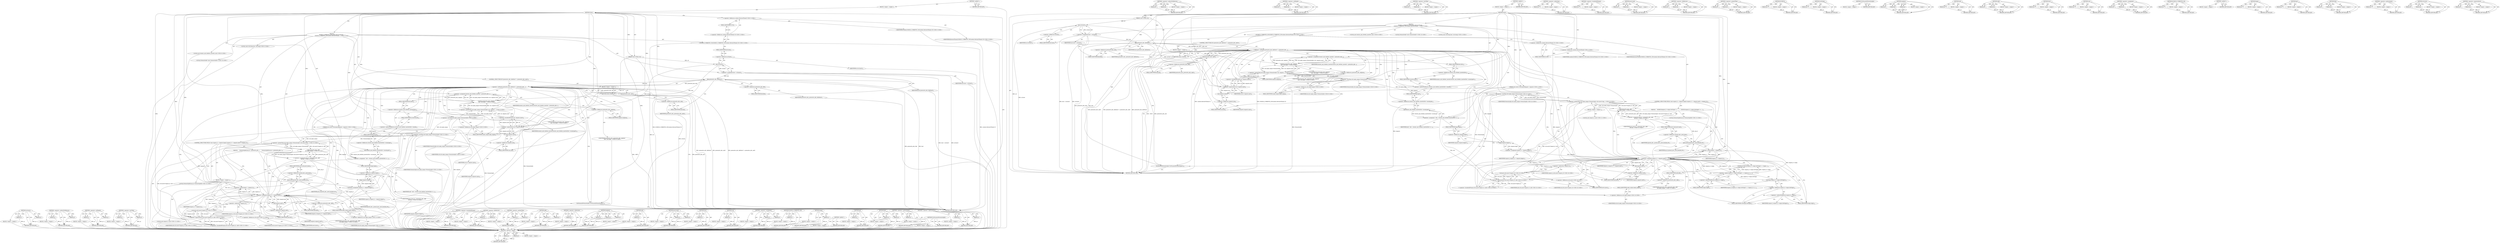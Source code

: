 digraph "&lt;operator&gt;.expressionList" {
vulnerable_238 [label=<(METHOD,&lt;operator&gt;.equals)>];
vulnerable_239 [label=<(PARAM,p1)>];
vulnerable_240 [label=<(PARAM,p2)>];
vulnerable_241 [label=<(BLOCK,&lt;empty&gt;,&lt;empty&gt;)>];
vulnerable_242 [label=<(METHOD_RETURN,ANY)>];
vulnerable_221 [label=<(METHOD,&lt;operator&gt;.indirectFieldAccess)>];
vulnerable_222 [label=<(PARAM,p1)>];
vulnerable_223 [label=<(PARAM,p2)>];
vulnerable_224 [label=<(BLOCK,&lt;empty&gt;,&lt;empty&gt;)>];
vulnerable_225 [label=<(METHOD_RETURN,ANY)>];
vulnerable_174 [label=<(METHOD,&lt;operator&gt;.notEquals)>];
vulnerable_175 [label=<(PARAM,p1)>];
vulnerable_176 [label=<(PARAM,p2)>];
vulnerable_177 [label=<(BLOCK,&lt;empty&gt;,&lt;empty&gt;)>];
vulnerable_178 [label=<(METHOD_RETURN,ANY)>];
vulnerable_199 [label=<(METHOD,&lt;operator&gt;.lessThan)>];
vulnerable_200 [label=<(PARAM,p1)>];
vulnerable_201 [label=<(PARAM,p2)>];
vulnerable_202 [label=<(BLOCK,&lt;empty&gt;,&lt;empty&gt;)>];
vulnerable_203 [label=<(METHOD_RETURN,ANY)>];
vulnerable_6 [label=<(METHOD,&lt;global&gt;)<SUB>1</SUB>>];
vulnerable_7 [label=<(BLOCK,&lt;empty&gt;,&lt;empty&gt;)<SUB>1</SUB>>];
vulnerable_8 [label=<(METHOD,Start)<SUB>1</SUB>>];
vulnerable_9 [label=<(PARAM,const GURL&amp; url)<SUB>1</SUB>>];
vulnerable_10 [label="<(PARAM,std::vector&lt;PreconnectRequest&gt; requests)<SUB>2</SUB>>"];
vulnerable_11 [label="<(BLOCK,{
  DCHECK_CURRENTLY_ON(content::BrowserThread:...,{
  DCHECK_CURRENTLY_ON(content::BrowserThread:...)<SUB>2</SUB>>"];
vulnerable_12 [label="<(DCHECK_CURRENTLY_ON,DCHECK_CURRENTLY_ON(content::BrowserThread::UI))<SUB>3</SUB>>"];
vulnerable_13 [label="<(&lt;operator&gt;.fieldAccess,content::BrowserThread::UI)<SUB>3</SUB>>"];
vulnerable_14 [label="<(&lt;operator&gt;.fieldAccess,content::BrowserThread)<SUB>3</SUB>>"];
vulnerable_15 [label="<(IDENTIFIER,content,DCHECK_CURRENTLY_ON(content::BrowserThread::UI))<SUB>3</SUB>>"];
vulnerable_16 [label="<(IDENTIFIER,BrowserThread,DCHECK_CURRENTLY_ON(content::BrowserThread::UI))<SUB>3</SUB>>"];
vulnerable_17 [label=<(FIELD_IDENTIFIER,UI,UI)<SUB>3</SUB>>];
vulnerable_18 [label="<(LOCAL,const std.string host: std.string)<SUB>4</SUB>>"];
vulnerable_19 [label=<(&lt;operator&gt;.assignment,host = url.host())<SUB>4</SUB>>];
vulnerable_20 [label=<(IDENTIFIER,host,host = url.host())<SUB>4</SUB>>];
vulnerable_21 [label=<(host,url.host())<SUB>4</SUB>>];
vulnerable_22 [label=<(&lt;operator&gt;.fieldAccess,url.host)<SUB>4</SUB>>];
vulnerable_23 [label=<(IDENTIFIER,url,url.host())<SUB>4</SUB>>];
vulnerable_24 [label=<(FIELD_IDENTIFIER,host,host)<SUB>4</SUB>>];
vulnerable_25 [label=<(CONTROL_STRUCTURE,IF,if (preresolve_info_.find(host) != preresolve_info_.end()))<SUB>5</SUB>>];
vulnerable_26 [label=<(&lt;operator&gt;.notEquals,preresolve_info_.find(host) != preresolve_info_...)<SUB>5</SUB>>];
vulnerable_27 [label=<(find,preresolve_info_.find(host))<SUB>5</SUB>>];
vulnerable_28 [label=<(&lt;operator&gt;.fieldAccess,preresolve_info_.find)<SUB>5</SUB>>];
vulnerable_29 [label=<(IDENTIFIER,preresolve_info_,preresolve_info_.find(host))<SUB>5</SUB>>];
vulnerable_30 [label=<(FIELD_IDENTIFIER,find,find)<SUB>5</SUB>>];
vulnerable_31 [label=<(IDENTIFIER,host,preresolve_info_.find(host))<SUB>5</SUB>>];
vulnerable_32 [label=<(end,preresolve_info_.end())<SUB>5</SUB>>];
vulnerable_33 [label=<(&lt;operator&gt;.fieldAccess,preresolve_info_.end)<SUB>5</SUB>>];
vulnerable_34 [label=<(IDENTIFIER,preresolve_info_,preresolve_info_.end())<SUB>5</SUB>>];
vulnerable_35 [label=<(FIELD_IDENTIFIER,end,end)<SUB>5</SUB>>];
vulnerable_36 [label=<(BLOCK,&lt;empty&gt;,&lt;empty&gt;)<SUB>6</SUB>>];
vulnerable_37 [label=<(RETURN,return;,return;)<SUB>6</SUB>>];
vulnerable_38 [label="<(LOCAL,auto iterator_and_whether_inserted: auto)<SUB>8</SUB>>"];
vulnerable_39 [label=<(&lt;operator&gt;.assignment,iterator_and_whether_inserted = preresolve_info...)<SUB>8</SUB>>];
vulnerable_40 [label=<(IDENTIFIER,iterator_and_whether_inserted,iterator_and_whether_inserted = preresolve_info...)<SUB>8</SUB>>];
vulnerable_41 [label="<(emplace,preresolve_info_.emplace(
      host, std::make...)<SUB>8</SUB>>"];
vulnerable_42 [label=<(&lt;operator&gt;.fieldAccess,preresolve_info_.emplace)<SUB>8</SUB>>];
vulnerable_43 [label="<(IDENTIFIER,preresolve_info_,preresolve_info_.emplace(
      host, std::make...)<SUB>8</SUB>>"];
vulnerable_44 [label=<(FIELD_IDENTIFIER,emplace,emplace)<SUB>8</SUB>>];
vulnerable_45 [label="<(IDENTIFIER,host,preresolve_info_.emplace(
      host, std::make...)<SUB>9</SUB>>"];
vulnerable_46 [label="<(&lt;operator&gt;.greaterThan,std::make_unique&lt;PreresolveInfo&gt;(url, requests....)<SUB>9</SUB>>"];
vulnerable_47 [label="<(&lt;operator&gt;.lessThan,std::make_unique&lt;PreresolveInfo)<SUB>9</SUB>>"];
vulnerable_48 [label="<(&lt;operator&gt;.fieldAccess,std::make_unique)<SUB>9</SUB>>"];
vulnerable_49 [label="<(IDENTIFIER,std,std::make_unique&lt;PreresolveInfo)<SUB>9</SUB>>"];
vulnerable_50 [label=<(FIELD_IDENTIFIER,make_unique,make_unique)<SUB>9</SUB>>];
vulnerable_51 [label="<(IDENTIFIER,PreresolveInfo,std::make_unique&lt;PreresolveInfo)<SUB>9</SUB>>"];
vulnerable_52 [label=<(&lt;operator&gt;.bracketedPrimary,(url, requests.size()))<SUB>9</SUB>>];
vulnerable_53 [label=<(&lt;operator&gt;.expressionList,url, requests.size())<SUB>9</SUB>>];
vulnerable_54 [label=<(IDENTIFIER,url,url, requests.size())<SUB>9</SUB>>];
vulnerable_55 [label=<(size,requests.size())<SUB>9</SUB>>];
vulnerable_56 [label=<(&lt;operator&gt;.fieldAccess,requests.size)<SUB>9</SUB>>];
vulnerable_57 [label=<(IDENTIFIER,requests,requests.size())<SUB>9</SUB>>];
vulnerable_58 [label=<(FIELD_IDENTIFIER,size,size)<SUB>9</SUB>>];
vulnerable_59 [label="<(LOCAL,PreresolveInfo* info: PreresolveInfo*)<SUB>10</SUB>>"];
vulnerable_60 [label=<(&lt;operator&gt;.assignment,* info = iterator_and_whether_inserted.first-&gt;s...)<SUB>10</SUB>>];
vulnerable_61 [label=<(IDENTIFIER,info,* info = iterator_and_whether_inserted.first-&gt;s...)<SUB>10</SUB>>];
vulnerable_62 [label=<(get,iterator_and_whether_inserted.first-&gt;second.get())<SUB>10</SUB>>];
vulnerable_63 [label=<(&lt;operator&gt;.fieldAccess,iterator_and_whether_inserted.first-&gt;second.get)<SUB>10</SUB>>];
vulnerable_64 [label=<(&lt;operator&gt;.indirectFieldAccess,iterator_and_whether_inserted.first-&gt;second)<SUB>10</SUB>>];
vulnerable_65 [label=<(&lt;operator&gt;.fieldAccess,iterator_and_whether_inserted.first)<SUB>10</SUB>>];
vulnerable_66 [label=<(IDENTIFIER,iterator_and_whether_inserted,iterator_and_whether_inserted.first-&gt;second.get())<SUB>10</SUB>>];
vulnerable_67 [label=<(FIELD_IDENTIFIER,first,first)<SUB>10</SUB>>];
vulnerable_68 [label=<(FIELD_IDENTIFIER,second,second)<SUB>10</SUB>>];
vulnerable_69 [label=<(FIELD_IDENTIFIER,get,get)<SUB>10</SUB>>];
vulnerable_70 [label=<(CONTROL_STRUCTURE,FOR,for (auto request_it = requests.begin();request_it != requests.end();++request_it))<SUB>12</SUB>>];
vulnerable_71 [label=<(BLOCK,&lt;empty&gt;,&lt;empty&gt;)<SUB>12</SUB>>];
vulnerable_72 [label="<(LOCAL,auto request_it: auto)<SUB>12</SUB>>"];
vulnerable_73 [label=<(&lt;operator&gt;.assignment,request_it = requests.begin())<SUB>12</SUB>>];
vulnerable_74 [label=<(IDENTIFIER,request_it,request_it = requests.begin())<SUB>12</SUB>>];
vulnerable_75 [label=<(begin,requests.begin())<SUB>12</SUB>>];
vulnerable_76 [label=<(&lt;operator&gt;.fieldAccess,requests.begin)<SUB>12</SUB>>];
vulnerable_77 [label=<(IDENTIFIER,requests,requests.begin())<SUB>12</SUB>>];
vulnerable_78 [label=<(FIELD_IDENTIFIER,begin,begin)<SUB>12</SUB>>];
vulnerable_79 [label=<(&lt;operator&gt;.notEquals,request_it != requests.end())<SUB>12</SUB>>];
vulnerable_80 [label=<(IDENTIFIER,request_it,request_it != requests.end())<SUB>12</SUB>>];
vulnerable_81 [label=<(end,requests.end())<SUB>12</SUB>>];
vulnerable_82 [label=<(&lt;operator&gt;.fieldAccess,requests.end)<SUB>12</SUB>>];
vulnerable_83 [label=<(IDENTIFIER,requests,requests.end())<SUB>12</SUB>>];
vulnerable_84 [label=<(FIELD_IDENTIFIER,end,end)<SUB>12</SUB>>];
vulnerable_85 [label=<(&lt;operator&gt;.preIncrement,++request_it)<SUB>13</SUB>>];
vulnerable_86 [label=<(IDENTIFIER,request_it,++request_it)<SUB>13</SUB>>];
vulnerable_87 [label=<(BLOCK,{
    DCHECK(request_it-&gt;origin.GetOrigin() == ...,{
    DCHECK(request_it-&gt;origin.GetOrigin() == ...)<SUB>13</SUB>>];
vulnerable_88 [label=<(DCHECK,DCHECK(request_it-&gt;origin.GetOrigin() == reques...)<SUB>14</SUB>>];
vulnerable_89 [label=<(&lt;operator&gt;.equals,request_it-&gt;origin.GetOrigin() == request_it-&gt;o...)<SUB>14</SUB>>];
vulnerable_90 [label=<(GetOrigin,request_it-&gt;origin.GetOrigin())<SUB>14</SUB>>];
vulnerable_91 [label=<(&lt;operator&gt;.fieldAccess,request_it-&gt;origin.GetOrigin)<SUB>14</SUB>>];
vulnerable_92 [label=<(&lt;operator&gt;.indirectFieldAccess,request_it-&gt;origin)<SUB>14</SUB>>];
vulnerable_93 [label=<(IDENTIFIER,request_it,request_it-&gt;origin.GetOrigin())<SUB>14</SUB>>];
vulnerable_94 [label=<(FIELD_IDENTIFIER,origin,origin)<SUB>14</SUB>>];
vulnerable_95 [label=<(FIELD_IDENTIFIER,GetOrigin,GetOrigin)<SUB>14</SUB>>];
vulnerable_96 [label=<(&lt;operator&gt;.indirectFieldAccess,request_it-&gt;origin)<SUB>14</SUB>>];
vulnerable_97 [label=<(IDENTIFIER,request_it,request_it-&gt;origin.GetOrigin() == request_it-&gt;o...)<SUB>14</SUB>>];
vulnerable_98 [label=<(FIELD_IDENTIFIER,origin,origin)<SUB>14</SUB>>];
vulnerable_99 [label="<(LOCAL,PreresolveJobId job_id: PreresolveJobId)<SUB>15</SUB>>"];
vulnerable_100 [label="<(&lt;operator&gt;.assignment,job_id = preresolve_jobs_.Add(
         std::ma...)<SUB>15</SUB>>"];
vulnerable_101 [label="<(IDENTIFIER,job_id,job_id = preresolve_jobs_.Add(
         std::ma...)<SUB>15</SUB>>"];
vulnerable_102 [label="<(Add,preresolve_jobs_.Add(
         std::make_unique...)<SUB>15</SUB>>"];
vulnerable_103 [label=<(&lt;operator&gt;.fieldAccess,preresolve_jobs_.Add)<SUB>15</SUB>>];
vulnerable_104 [label="<(IDENTIFIER,preresolve_jobs_,preresolve_jobs_.Add(
         std::make_unique...)<SUB>15</SUB>>"];
vulnerable_105 [label=<(FIELD_IDENTIFIER,Add,Add)<SUB>15</SUB>>];
vulnerable_106 [label="<(&lt;operator&gt;.greaterThan,std::make_unique&lt;PreresolveJob&gt;(std::move(*requ...)<SUB>16</SUB>>"];
vulnerable_107 [label="<(&lt;operator&gt;.lessThan,std::make_unique&lt;PreresolveJob)<SUB>16</SUB>>"];
vulnerable_108 [label="<(&lt;operator&gt;.fieldAccess,std::make_unique)<SUB>16</SUB>>"];
vulnerable_109 [label="<(IDENTIFIER,std,std::make_unique&lt;PreresolveJob)<SUB>16</SUB>>"];
vulnerable_110 [label=<(FIELD_IDENTIFIER,make_unique,make_unique)<SUB>16</SUB>>];
vulnerable_111 [label="<(IDENTIFIER,PreresolveJob,std::make_unique&lt;PreresolveJob)<SUB>16</SUB>>"];
vulnerable_112 [label="<(&lt;operator&gt;.bracketedPrimary,(std::move(*request_it), info))<SUB>16</SUB>>"];
vulnerable_113 [label="<(&lt;operator&gt;.expressionList,std::move(*request_it), info)<SUB>16</SUB>>"];
vulnerable_114 [label="<(std.move,std::move(*request_it))<SUB>16</SUB>>"];
vulnerable_115 [label="<(&lt;operator&gt;.fieldAccess,std::move)<SUB>16</SUB>>"];
vulnerable_116 [label="<(IDENTIFIER,std,std::move(*request_it))<SUB>16</SUB>>"];
vulnerable_117 [label=<(FIELD_IDENTIFIER,move,move)<SUB>16</SUB>>];
vulnerable_118 [label=<(&lt;operator&gt;.indirection,*request_it)<SUB>16</SUB>>];
vulnerable_119 [label="<(IDENTIFIER,request_it,std::move(*request_it))<SUB>16</SUB>>"];
vulnerable_120 [label="<(IDENTIFIER,info,std::move(*request_it), info)<SUB>16</SUB>>"];
vulnerable_121 [label=<(push_back,queued_jobs_.push_back(job_id))<SUB>17</SUB>>];
vulnerable_122 [label=<(&lt;operator&gt;.fieldAccess,queued_jobs_.push_back)<SUB>17</SUB>>];
vulnerable_123 [label=<(IDENTIFIER,queued_jobs_,queued_jobs_.push_back(job_id))<SUB>17</SUB>>];
vulnerable_124 [label=<(FIELD_IDENTIFIER,push_back,push_back)<SUB>17</SUB>>];
vulnerable_125 [label=<(IDENTIFIER,job_id,queued_jobs_.push_back(job_id))<SUB>17</SUB>>];
vulnerable_126 [label=<(TryToLaunchPreresolveJobs,TryToLaunchPreresolveJobs())<SUB>20</SUB>>];
vulnerable_127 [label=<(METHOD_RETURN,void)<SUB>1</SUB>>];
vulnerable_129 [label=<(METHOD_RETURN,ANY)<SUB>1</SUB>>];
vulnerable_257 [label=<(METHOD,&lt;operator&gt;.indirection)>];
vulnerable_258 [label=<(PARAM,p1)>];
vulnerable_259 [label=<(BLOCK,&lt;empty&gt;,&lt;empty&gt;)>];
vulnerable_260 [label=<(METHOD_RETURN,ANY)>];
vulnerable_204 [label=<(METHOD,&lt;operator&gt;.bracketedPrimary)>];
vulnerable_205 [label=<(PARAM,p1)>];
vulnerable_206 [label=<(BLOCK,&lt;empty&gt;,&lt;empty&gt;)>];
vulnerable_207 [label=<(METHOD_RETURN,ANY)>];
vulnerable_261 [label=<(METHOD,push_back)>];
vulnerable_262 [label=<(PARAM,p1)>];
vulnerable_263 [label=<(PARAM,p2)>];
vulnerable_264 [label=<(BLOCK,&lt;empty&gt;,&lt;empty&gt;)>];
vulnerable_265 [label=<(METHOD_RETURN,ANY)>];
vulnerable_160 [label=<(METHOD,&lt;operator&gt;.fieldAccess)>];
vulnerable_161 [label=<(PARAM,p1)>];
vulnerable_162 [label=<(PARAM,p2)>];
vulnerable_163 [label=<(BLOCK,&lt;empty&gt;,&lt;empty&gt;)>];
vulnerable_164 [label=<(METHOD_RETURN,ANY)>];
vulnerable_194 [label=<(METHOD,&lt;operator&gt;.greaterThan)>];
vulnerable_195 [label=<(PARAM,p1)>];
vulnerable_196 [label=<(PARAM,p2)>];
vulnerable_197 [label=<(BLOCK,&lt;empty&gt;,&lt;empty&gt;)>];
vulnerable_198 [label=<(METHOD_RETURN,ANY)>];
vulnerable_234 [label=<(METHOD,DCHECK)>];
vulnerable_235 [label=<(PARAM,p1)>];
vulnerable_236 [label=<(BLOCK,&lt;empty&gt;,&lt;empty&gt;)>];
vulnerable_237 [label=<(METHOD_RETURN,ANY)>];
vulnerable_243 [label=<(METHOD,GetOrigin)>];
vulnerable_244 [label=<(PARAM,p1)>];
vulnerable_245 [label=<(BLOCK,&lt;empty&gt;,&lt;empty&gt;)>];
vulnerable_246 [label=<(METHOD_RETURN,ANY)>];
vulnerable_266 [label=<(METHOD,TryToLaunchPreresolveJobs)>];
vulnerable_267 [label=<(BLOCK,&lt;empty&gt;,&lt;empty&gt;)>];
vulnerable_268 [label=<(METHOD_RETURN,ANY)>];
vulnerable_188 [label=<(METHOD,emplace)>];
vulnerable_189 [label=<(PARAM,p1)>];
vulnerable_190 [label=<(PARAM,p2)>];
vulnerable_191 [label=<(PARAM,p3)>];
vulnerable_192 [label=<(BLOCK,&lt;empty&gt;,&lt;empty&gt;)>];
vulnerable_193 [label=<(METHOD_RETURN,ANY)>];
vulnerable_184 [label=<(METHOD,end)>];
vulnerable_185 [label=<(PARAM,p1)>];
vulnerable_186 [label=<(BLOCK,&lt;empty&gt;,&lt;empty&gt;)>];
vulnerable_187 [label=<(METHOD_RETURN,ANY)>];
vulnerable_247 [label=<(METHOD,Add)>];
vulnerable_248 [label=<(PARAM,p1)>];
vulnerable_249 [label=<(PARAM,p2)>];
vulnerable_250 [label=<(BLOCK,&lt;empty&gt;,&lt;empty&gt;)>];
vulnerable_251 [label=<(METHOD_RETURN,ANY)>];
vulnerable_170 [label=<(METHOD,host)>];
vulnerable_171 [label=<(PARAM,p1)>];
vulnerable_172 [label=<(BLOCK,&lt;empty&gt;,&lt;empty&gt;)>];
vulnerable_173 [label=<(METHOD_RETURN,ANY)>];
vulnerable_213 [label=<(METHOD,size)>];
vulnerable_214 [label=<(PARAM,p1)>];
vulnerable_215 [label=<(BLOCK,&lt;empty&gt;,&lt;empty&gt;)>];
vulnerable_216 [label=<(METHOD_RETURN,ANY)>];
vulnerable_165 [label=<(METHOD,&lt;operator&gt;.assignment)>];
vulnerable_166 [label=<(PARAM,p1)>];
vulnerable_167 [label=<(PARAM,p2)>];
vulnerable_168 [label=<(BLOCK,&lt;empty&gt;,&lt;empty&gt;)>];
vulnerable_169 [label=<(METHOD_RETURN,ANY)>];
vulnerable_156 [label=<(METHOD,DCHECK_CURRENTLY_ON)>];
vulnerable_157 [label=<(PARAM,p1)>];
vulnerable_158 [label=<(BLOCK,&lt;empty&gt;,&lt;empty&gt;)>];
vulnerable_159 [label=<(METHOD_RETURN,ANY)>];
vulnerable_150 [label=<(METHOD,&lt;global&gt;)<SUB>1</SUB>>];
vulnerable_151 [label=<(BLOCK,&lt;empty&gt;,&lt;empty&gt;)>];
vulnerable_152 [label=<(METHOD_RETURN,ANY)>];
vulnerable_226 [label=<(METHOD,begin)>];
vulnerable_227 [label=<(PARAM,p1)>];
vulnerable_228 [label=<(BLOCK,&lt;empty&gt;,&lt;empty&gt;)>];
vulnerable_229 [label=<(METHOD_RETURN,ANY)>];
vulnerable_217 [label=<(METHOD,get)>];
vulnerable_218 [label=<(PARAM,p1)>];
vulnerable_219 [label=<(BLOCK,&lt;empty&gt;,&lt;empty&gt;)>];
vulnerable_220 [label=<(METHOD_RETURN,ANY)>];
vulnerable_179 [label=<(METHOD,find)>];
vulnerable_180 [label=<(PARAM,p1)>];
vulnerable_181 [label=<(PARAM,p2)>];
vulnerable_182 [label=<(BLOCK,&lt;empty&gt;,&lt;empty&gt;)>];
vulnerable_183 [label=<(METHOD_RETURN,ANY)>];
vulnerable_230 [label=<(METHOD,&lt;operator&gt;.preIncrement)>];
vulnerable_231 [label=<(PARAM,p1)>];
vulnerable_232 [label=<(BLOCK,&lt;empty&gt;,&lt;empty&gt;)>];
vulnerable_233 [label=<(METHOD_RETURN,ANY)>];
vulnerable_252 [label=<(METHOD,std.move)>];
vulnerable_253 [label=<(PARAM,p1)>];
vulnerable_254 [label=<(PARAM,p2)>];
vulnerable_255 [label=<(BLOCK,&lt;empty&gt;,&lt;empty&gt;)>];
vulnerable_256 [label=<(METHOD_RETURN,ANY)>];
vulnerable_208 [label=<(METHOD,&lt;operator&gt;.expressionList)>];
vulnerable_209 [label=<(PARAM,p1)>];
vulnerable_210 [label=<(PARAM,p2)>];
vulnerable_211 [label=<(BLOCK,&lt;empty&gt;,&lt;empty&gt;)>];
vulnerable_212 [label=<(METHOD_RETURN,ANY)>];
fixed_228 [label=<(METHOD,std.move)>];
fixed_229 [label=<(PARAM,p1)>];
fixed_230 [label=<(PARAM,p2)>];
fixed_231 [label=<(BLOCK,&lt;empty&gt;,&lt;empty&gt;)>];
fixed_232 [label=<(METHOD_RETURN,ANY)>];
fixed_210 [label=<(METHOD,&lt;operator&gt;.indirectFieldAccess)>];
fixed_211 [label=<(PARAM,p1)>];
fixed_212 [label=<(PARAM,p2)>];
fixed_213 [label=<(BLOCK,&lt;empty&gt;,&lt;empty&gt;)>];
fixed_214 [label=<(METHOD_RETURN,ANY)>];
fixed_163 [label=<(METHOD,&lt;operator&gt;.notEquals)>];
fixed_164 [label=<(PARAM,p1)>];
fixed_165 [label=<(PARAM,p2)>];
fixed_166 [label=<(BLOCK,&lt;empty&gt;,&lt;empty&gt;)>];
fixed_167 [label=<(METHOD_RETURN,ANY)>];
fixed_188 [label=<(METHOD,&lt;operator&gt;.lessThan)>];
fixed_189 [label=<(PARAM,p1)>];
fixed_190 [label=<(PARAM,p2)>];
fixed_191 [label=<(BLOCK,&lt;empty&gt;,&lt;empty&gt;)>];
fixed_192 [label=<(METHOD_RETURN,ANY)>];
fixed_6 [label=<(METHOD,&lt;global&gt;)<SUB>1</SUB>>];
fixed_7 [label=<(BLOCK,&lt;empty&gt;,&lt;empty&gt;)<SUB>1</SUB>>];
fixed_8 [label=<(METHOD,Start)<SUB>1</SUB>>];
fixed_9 [label=<(PARAM,const GURL&amp; url)<SUB>1</SUB>>];
fixed_10 [label="<(PARAM,std::vector&lt;PreconnectRequest&gt; requests)<SUB>2</SUB>>"];
fixed_11 [label="<(BLOCK,{
  DCHECK_CURRENTLY_ON(content::BrowserThread:...,{
  DCHECK_CURRENTLY_ON(content::BrowserThread:...)<SUB>2</SUB>>"];
fixed_12 [label="<(DCHECK_CURRENTLY_ON,DCHECK_CURRENTLY_ON(content::BrowserThread::UI))<SUB>3</SUB>>"];
fixed_13 [label="<(&lt;operator&gt;.fieldAccess,content::BrowserThread::UI)<SUB>3</SUB>>"];
fixed_14 [label="<(&lt;operator&gt;.fieldAccess,content::BrowserThread)<SUB>3</SUB>>"];
fixed_15 [label="<(IDENTIFIER,content,DCHECK_CURRENTLY_ON(content::BrowserThread::UI))<SUB>3</SUB>>"];
fixed_16 [label="<(IDENTIFIER,BrowserThread,DCHECK_CURRENTLY_ON(content::BrowserThread::UI))<SUB>3</SUB>>"];
fixed_17 [label=<(FIELD_IDENTIFIER,UI,UI)<SUB>3</SUB>>];
fixed_18 [label="<(LOCAL,const std.string host: std.string)<SUB>4</SUB>>"];
fixed_19 [label=<(&lt;operator&gt;.assignment,host = url.host())<SUB>4</SUB>>];
fixed_20 [label=<(IDENTIFIER,host,host = url.host())<SUB>4</SUB>>];
fixed_21 [label=<(host,url.host())<SUB>4</SUB>>];
fixed_22 [label=<(&lt;operator&gt;.fieldAccess,url.host)<SUB>4</SUB>>];
fixed_23 [label=<(IDENTIFIER,url,url.host())<SUB>4</SUB>>];
fixed_24 [label=<(FIELD_IDENTIFIER,host,host)<SUB>4</SUB>>];
fixed_25 [label=<(CONTROL_STRUCTURE,IF,if (preresolve_info_.find(host) != preresolve_info_.end()))<SUB>5</SUB>>];
fixed_26 [label=<(&lt;operator&gt;.notEquals,preresolve_info_.find(host) != preresolve_info_...)<SUB>5</SUB>>];
fixed_27 [label=<(find,preresolve_info_.find(host))<SUB>5</SUB>>];
fixed_28 [label=<(&lt;operator&gt;.fieldAccess,preresolve_info_.find)<SUB>5</SUB>>];
fixed_29 [label=<(IDENTIFIER,preresolve_info_,preresolve_info_.find(host))<SUB>5</SUB>>];
fixed_30 [label=<(FIELD_IDENTIFIER,find,find)<SUB>5</SUB>>];
fixed_31 [label=<(IDENTIFIER,host,preresolve_info_.find(host))<SUB>5</SUB>>];
fixed_32 [label=<(end,preresolve_info_.end())<SUB>5</SUB>>];
fixed_33 [label=<(&lt;operator&gt;.fieldAccess,preresolve_info_.end)<SUB>5</SUB>>];
fixed_34 [label=<(IDENTIFIER,preresolve_info_,preresolve_info_.end())<SUB>5</SUB>>];
fixed_35 [label=<(FIELD_IDENTIFIER,end,end)<SUB>5</SUB>>];
fixed_36 [label=<(BLOCK,&lt;empty&gt;,&lt;empty&gt;)<SUB>6</SUB>>];
fixed_37 [label=<(RETURN,return;,return;)<SUB>6</SUB>>];
fixed_38 [label="<(LOCAL,auto iterator_and_whether_inserted: auto)<SUB>8</SUB>>"];
fixed_39 [label=<(&lt;operator&gt;.assignment,iterator_and_whether_inserted = preresolve_info...)<SUB>8</SUB>>];
fixed_40 [label=<(IDENTIFIER,iterator_and_whether_inserted,iterator_and_whether_inserted = preresolve_info...)<SUB>8</SUB>>];
fixed_41 [label="<(emplace,preresolve_info_.emplace(
      host, std::make...)<SUB>8</SUB>>"];
fixed_42 [label=<(&lt;operator&gt;.fieldAccess,preresolve_info_.emplace)<SUB>8</SUB>>];
fixed_43 [label="<(IDENTIFIER,preresolve_info_,preresolve_info_.emplace(
      host, std::make...)<SUB>8</SUB>>"];
fixed_44 [label=<(FIELD_IDENTIFIER,emplace,emplace)<SUB>8</SUB>>];
fixed_45 [label="<(IDENTIFIER,host,preresolve_info_.emplace(
      host, std::make...)<SUB>9</SUB>>"];
fixed_46 [label="<(&lt;operator&gt;.greaterThan,std::make_unique&lt;PreresolveInfo&gt;(url, requests....)<SUB>9</SUB>>"];
fixed_47 [label="<(&lt;operator&gt;.lessThan,std::make_unique&lt;PreresolveInfo)<SUB>9</SUB>>"];
fixed_48 [label="<(&lt;operator&gt;.fieldAccess,std::make_unique)<SUB>9</SUB>>"];
fixed_49 [label="<(IDENTIFIER,std,std::make_unique&lt;PreresolveInfo)<SUB>9</SUB>>"];
fixed_50 [label=<(FIELD_IDENTIFIER,make_unique,make_unique)<SUB>9</SUB>>];
fixed_51 [label="<(IDENTIFIER,PreresolveInfo,std::make_unique&lt;PreresolveInfo)<SUB>9</SUB>>"];
fixed_52 [label=<(&lt;operator&gt;.bracketedPrimary,(url, requests.size()))<SUB>9</SUB>>];
fixed_53 [label=<(&lt;operator&gt;.expressionList,url, requests.size())<SUB>9</SUB>>];
fixed_54 [label=<(IDENTIFIER,url,url, requests.size())<SUB>9</SUB>>];
fixed_55 [label=<(size,requests.size())<SUB>9</SUB>>];
fixed_56 [label=<(&lt;operator&gt;.fieldAccess,requests.size)<SUB>9</SUB>>];
fixed_57 [label=<(IDENTIFIER,requests,requests.size())<SUB>9</SUB>>];
fixed_58 [label=<(FIELD_IDENTIFIER,size,size)<SUB>9</SUB>>];
fixed_59 [label="<(LOCAL,PreresolveInfo* info: PreresolveInfo*)<SUB>10</SUB>>"];
fixed_60 [label=<(&lt;operator&gt;.assignment,* info = iterator_and_whether_inserted.first-&gt;s...)<SUB>10</SUB>>];
fixed_61 [label=<(IDENTIFIER,info,* info = iterator_and_whether_inserted.first-&gt;s...)<SUB>10</SUB>>];
fixed_62 [label=<(get,iterator_and_whether_inserted.first-&gt;second.get())<SUB>10</SUB>>];
fixed_63 [label=<(&lt;operator&gt;.fieldAccess,iterator_and_whether_inserted.first-&gt;second.get)<SUB>10</SUB>>];
fixed_64 [label=<(&lt;operator&gt;.indirectFieldAccess,iterator_and_whether_inserted.first-&gt;second)<SUB>10</SUB>>];
fixed_65 [label=<(&lt;operator&gt;.fieldAccess,iterator_and_whether_inserted.first)<SUB>10</SUB>>];
fixed_66 [label=<(IDENTIFIER,iterator_and_whether_inserted,iterator_and_whether_inserted.first-&gt;second.get())<SUB>10</SUB>>];
fixed_67 [label=<(FIELD_IDENTIFIER,first,first)<SUB>10</SUB>>];
fixed_68 [label=<(FIELD_IDENTIFIER,second,second)<SUB>10</SUB>>];
fixed_69 [label=<(FIELD_IDENTIFIER,get,get)<SUB>10</SUB>>];
fixed_70 [label=<(CONTROL_STRUCTURE,FOR,for (auto request_it = requests.begin();request_it != requests.end();++request_it))<SUB>12</SUB>>];
fixed_71 [label=<(BLOCK,&lt;empty&gt;,&lt;empty&gt;)<SUB>12</SUB>>];
fixed_72 [label="<(LOCAL,auto request_it: auto)<SUB>12</SUB>>"];
fixed_73 [label=<(&lt;operator&gt;.assignment,request_it = requests.begin())<SUB>12</SUB>>];
fixed_74 [label=<(IDENTIFIER,request_it,request_it = requests.begin())<SUB>12</SUB>>];
fixed_75 [label=<(begin,requests.begin())<SUB>12</SUB>>];
fixed_76 [label=<(&lt;operator&gt;.fieldAccess,requests.begin)<SUB>12</SUB>>];
fixed_77 [label=<(IDENTIFIER,requests,requests.begin())<SUB>12</SUB>>];
fixed_78 [label=<(FIELD_IDENTIFIER,begin,begin)<SUB>12</SUB>>];
fixed_79 [label=<(&lt;operator&gt;.notEquals,request_it != requests.end())<SUB>12</SUB>>];
fixed_80 [label=<(IDENTIFIER,request_it,request_it != requests.end())<SUB>12</SUB>>];
fixed_81 [label=<(end,requests.end())<SUB>12</SUB>>];
fixed_82 [label=<(&lt;operator&gt;.fieldAccess,requests.end)<SUB>12</SUB>>];
fixed_83 [label=<(IDENTIFIER,requests,requests.end())<SUB>12</SUB>>];
fixed_84 [label=<(FIELD_IDENTIFIER,end,end)<SUB>12</SUB>>];
fixed_85 [label=<(&lt;operator&gt;.preIncrement,++request_it)<SUB>13</SUB>>];
fixed_86 [label=<(IDENTIFIER,request_it,++request_it)<SUB>13</SUB>>];
fixed_87 [label=<(BLOCK,{
     PreresolveJobId job_id = preresolve_jobs...,{
     PreresolveJobId job_id = preresolve_jobs...)<SUB>13</SUB>>];
fixed_88 [label="<(LOCAL,PreresolveJobId job_id: PreresolveJobId)<SUB>14</SUB>>"];
fixed_89 [label="<(&lt;operator&gt;.assignment,job_id = preresolve_jobs_.Add(
         std::ma...)<SUB>14</SUB>>"];
fixed_90 [label="<(IDENTIFIER,job_id,job_id = preresolve_jobs_.Add(
         std::ma...)<SUB>14</SUB>>"];
fixed_91 [label="<(Add,preresolve_jobs_.Add(
         std::make_unique...)<SUB>14</SUB>>"];
fixed_92 [label=<(&lt;operator&gt;.fieldAccess,preresolve_jobs_.Add)<SUB>14</SUB>>];
fixed_93 [label="<(IDENTIFIER,preresolve_jobs_,preresolve_jobs_.Add(
         std::make_unique...)<SUB>14</SUB>>"];
fixed_94 [label=<(FIELD_IDENTIFIER,Add,Add)<SUB>14</SUB>>];
fixed_95 [label="<(&lt;operator&gt;.greaterThan,std::make_unique&lt;PreresolveJob&gt;(std::move(*requ...)<SUB>15</SUB>>"];
fixed_96 [label="<(&lt;operator&gt;.lessThan,std::make_unique&lt;PreresolveJob)<SUB>15</SUB>>"];
fixed_97 [label="<(&lt;operator&gt;.fieldAccess,std::make_unique)<SUB>15</SUB>>"];
fixed_98 [label="<(IDENTIFIER,std,std::make_unique&lt;PreresolveJob)<SUB>15</SUB>>"];
fixed_99 [label=<(FIELD_IDENTIFIER,make_unique,make_unique)<SUB>15</SUB>>];
fixed_100 [label="<(IDENTIFIER,PreresolveJob,std::make_unique&lt;PreresolveJob)<SUB>15</SUB>>"];
fixed_101 [label="<(&lt;operator&gt;.bracketedPrimary,(std::move(*request_it), info))<SUB>15</SUB>>"];
fixed_102 [label="<(&lt;operator&gt;.expressionList,std::move(*request_it), info)<SUB>15</SUB>>"];
fixed_103 [label="<(std.move,std::move(*request_it))<SUB>15</SUB>>"];
fixed_104 [label="<(&lt;operator&gt;.fieldAccess,std::move)<SUB>15</SUB>>"];
fixed_105 [label="<(IDENTIFIER,std,std::move(*request_it))<SUB>15</SUB>>"];
fixed_106 [label=<(FIELD_IDENTIFIER,move,move)<SUB>15</SUB>>];
fixed_107 [label=<(&lt;operator&gt;.indirection,*request_it)<SUB>15</SUB>>];
fixed_108 [label="<(IDENTIFIER,request_it,std::move(*request_it))<SUB>15</SUB>>"];
fixed_109 [label="<(IDENTIFIER,info,std::move(*request_it), info)<SUB>15</SUB>>"];
fixed_110 [label=<(push_back,queued_jobs_.push_back(job_id))<SUB>16</SUB>>];
fixed_111 [label=<(&lt;operator&gt;.fieldAccess,queued_jobs_.push_back)<SUB>16</SUB>>];
fixed_112 [label=<(IDENTIFIER,queued_jobs_,queued_jobs_.push_back(job_id))<SUB>16</SUB>>];
fixed_113 [label=<(FIELD_IDENTIFIER,push_back,push_back)<SUB>16</SUB>>];
fixed_114 [label=<(IDENTIFIER,job_id,queued_jobs_.push_back(job_id))<SUB>16</SUB>>];
fixed_115 [label=<(TryToLaunchPreresolveJobs,TryToLaunchPreresolveJobs())<SUB>19</SUB>>];
fixed_116 [label=<(METHOD_RETURN,void)<SUB>1</SUB>>];
fixed_118 [label=<(METHOD_RETURN,ANY)<SUB>1</SUB>>];
fixed_193 [label=<(METHOD,&lt;operator&gt;.bracketedPrimary)>];
fixed_194 [label=<(PARAM,p1)>];
fixed_195 [label=<(BLOCK,&lt;empty&gt;,&lt;empty&gt;)>];
fixed_196 [label=<(METHOD_RETURN,ANY)>];
fixed_149 [label=<(METHOD,&lt;operator&gt;.fieldAccess)>];
fixed_150 [label=<(PARAM,p1)>];
fixed_151 [label=<(PARAM,p2)>];
fixed_152 [label=<(BLOCK,&lt;empty&gt;,&lt;empty&gt;)>];
fixed_153 [label=<(METHOD_RETURN,ANY)>];
fixed_183 [label=<(METHOD,&lt;operator&gt;.greaterThan)>];
fixed_184 [label=<(PARAM,p1)>];
fixed_185 [label=<(PARAM,p2)>];
fixed_186 [label=<(BLOCK,&lt;empty&gt;,&lt;empty&gt;)>];
fixed_187 [label=<(METHOD_RETURN,ANY)>];
fixed_223 [label=<(METHOD,Add)>];
fixed_224 [label=<(PARAM,p1)>];
fixed_225 [label=<(PARAM,p2)>];
fixed_226 [label=<(BLOCK,&lt;empty&gt;,&lt;empty&gt;)>];
fixed_227 [label=<(METHOD_RETURN,ANY)>];
fixed_233 [label=<(METHOD,&lt;operator&gt;.indirection)>];
fixed_234 [label=<(PARAM,p1)>];
fixed_235 [label=<(BLOCK,&lt;empty&gt;,&lt;empty&gt;)>];
fixed_236 [label=<(METHOD_RETURN,ANY)>];
fixed_177 [label=<(METHOD,emplace)>];
fixed_178 [label=<(PARAM,p1)>];
fixed_179 [label=<(PARAM,p2)>];
fixed_180 [label=<(PARAM,p3)>];
fixed_181 [label=<(BLOCK,&lt;empty&gt;,&lt;empty&gt;)>];
fixed_182 [label=<(METHOD_RETURN,ANY)>];
fixed_173 [label=<(METHOD,end)>];
fixed_174 [label=<(PARAM,p1)>];
fixed_175 [label=<(BLOCK,&lt;empty&gt;,&lt;empty&gt;)>];
fixed_176 [label=<(METHOD_RETURN,ANY)>];
fixed_237 [label=<(METHOD,push_back)>];
fixed_238 [label=<(PARAM,p1)>];
fixed_239 [label=<(PARAM,p2)>];
fixed_240 [label=<(BLOCK,&lt;empty&gt;,&lt;empty&gt;)>];
fixed_241 [label=<(METHOD_RETURN,ANY)>];
fixed_159 [label=<(METHOD,host)>];
fixed_160 [label=<(PARAM,p1)>];
fixed_161 [label=<(BLOCK,&lt;empty&gt;,&lt;empty&gt;)>];
fixed_162 [label=<(METHOD_RETURN,ANY)>];
fixed_202 [label=<(METHOD,size)>];
fixed_203 [label=<(PARAM,p1)>];
fixed_204 [label=<(BLOCK,&lt;empty&gt;,&lt;empty&gt;)>];
fixed_205 [label=<(METHOD_RETURN,ANY)>];
fixed_154 [label=<(METHOD,&lt;operator&gt;.assignment)>];
fixed_155 [label=<(PARAM,p1)>];
fixed_156 [label=<(PARAM,p2)>];
fixed_157 [label=<(BLOCK,&lt;empty&gt;,&lt;empty&gt;)>];
fixed_158 [label=<(METHOD_RETURN,ANY)>];
fixed_145 [label=<(METHOD,DCHECK_CURRENTLY_ON)>];
fixed_146 [label=<(PARAM,p1)>];
fixed_147 [label=<(BLOCK,&lt;empty&gt;,&lt;empty&gt;)>];
fixed_148 [label=<(METHOD_RETURN,ANY)>];
fixed_139 [label=<(METHOD,&lt;global&gt;)<SUB>1</SUB>>];
fixed_140 [label=<(BLOCK,&lt;empty&gt;,&lt;empty&gt;)>];
fixed_141 [label=<(METHOD_RETURN,ANY)>];
fixed_215 [label=<(METHOD,begin)>];
fixed_216 [label=<(PARAM,p1)>];
fixed_217 [label=<(BLOCK,&lt;empty&gt;,&lt;empty&gt;)>];
fixed_218 [label=<(METHOD_RETURN,ANY)>];
fixed_206 [label=<(METHOD,get)>];
fixed_207 [label=<(PARAM,p1)>];
fixed_208 [label=<(BLOCK,&lt;empty&gt;,&lt;empty&gt;)>];
fixed_209 [label=<(METHOD_RETURN,ANY)>];
fixed_168 [label=<(METHOD,find)>];
fixed_169 [label=<(PARAM,p1)>];
fixed_170 [label=<(PARAM,p2)>];
fixed_171 [label=<(BLOCK,&lt;empty&gt;,&lt;empty&gt;)>];
fixed_172 [label=<(METHOD_RETURN,ANY)>];
fixed_219 [label=<(METHOD,&lt;operator&gt;.preIncrement)>];
fixed_220 [label=<(PARAM,p1)>];
fixed_221 [label=<(BLOCK,&lt;empty&gt;,&lt;empty&gt;)>];
fixed_222 [label=<(METHOD_RETURN,ANY)>];
fixed_242 [label=<(METHOD,TryToLaunchPreresolveJobs)>];
fixed_243 [label=<(BLOCK,&lt;empty&gt;,&lt;empty&gt;)>];
fixed_244 [label=<(METHOD_RETURN,ANY)>];
fixed_197 [label=<(METHOD,&lt;operator&gt;.expressionList)>];
fixed_198 [label=<(PARAM,p1)>];
fixed_199 [label=<(PARAM,p2)>];
fixed_200 [label=<(BLOCK,&lt;empty&gt;,&lt;empty&gt;)>];
fixed_201 [label=<(METHOD_RETURN,ANY)>];
vulnerable_238 -> vulnerable_239  [key=0, label="AST: "];
vulnerable_238 -> vulnerable_239  [key=1, label="DDG: "];
vulnerable_238 -> vulnerable_241  [key=0, label="AST: "];
vulnerable_238 -> vulnerable_240  [key=0, label="AST: "];
vulnerable_238 -> vulnerable_240  [key=1, label="DDG: "];
vulnerable_238 -> vulnerable_242  [key=0, label="AST: "];
vulnerable_238 -> vulnerable_242  [key=1, label="CFG: "];
vulnerable_239 -> vulnerable_242  [key=0, label="DDG: p1"];
vulnerable_240 -> vulnerable_242  [key=0, label="DDG: p2"];
vulnerable_221 -> vulnerable_222  [key=0, label="AST: "];
vulnerable_221 -> vulnerable_222  [key=1, label="DDG: "];
vulnerable_221 -> vulnerable_224  [key=0, label="AST: "];
vulnerable_221 -> vulnerable_223  [key=0, label="AST: "];
vulnerable_221 -> vulnerable_223  [key=1, label="DDG: "];
vulnerable_221 -> vulnerable_225  [key=0, label="AST: "];
vulnerable_221 -> vulnerable_225  [key=1, label="CFG: "];
vulnerable_222 -> vulnerable_225  [key=0, label="DDG: p1"];
vulnerable_223 -> vulnerable_225  [key=0, label="DDG: p2"];
vulnerable_174 -> vulnerable_175  [key=0, label="AST: "];
vulnerable_174 -> vulnerable_175  [key=1, label="DDG: "];
vulnerable_174 -> vulnerable_177  [key=0, label="AST: "];
vulnerable_174 -> vulnerable_176  [key=0, label="AST: "];
vulnerable_174 -> vulnerable_176  [key=1, label="DDG: "];
vulnerable_174 -> vulnerable_178  [key=0, label="AST: "];
vulnerable_174 -> vulnerable_178  [key=1, label="CFG: "];
vulnerable_175 -> vulnerable_178  [key=0, label="DDG: p1"];
vulnerable_176 -> vulnerable_178  [key=0, label="DDG: p2"];
vulnerable_199 -> vulnerable_200  [key=0, label="AST: "];
vulnerable_199 -> vulnerable_200  [key=1, label="DDG: "];
vulnerable_199 -> vulnerable_202  [key=0, label="AST: "];
vulnerable_199 -> vulnerable_201  [key=0, label="AST: "];
vulnerable_199 -> vulnerable_201  [key=1, label="DDG: "];
vulnerable_199 -> vulnerable_203  [key=0, label="AST: "];
vulnerable_199 -> vulnerable_203  [key=1, label="CFG: "];
vulnerable_200 -> vulnerable_203  [key=0, label="DDG: p1"];
vulnerable_201 -> vulnerable_203  [key=0, label="DDG: p2"];
vulnerable_6 -> vulnerable_7  [key=0, label="AST: "];
vulnerable_6 -> vulnerable_129  [key=0, label="AST: "];
vulnerable_6 -> vulnerable_129  [key=1, label="CFG: "];
vulnerable_7 -> vulnerable_8  [key=0, label="AST: "];
vulnerable_8 -> vulnerable_9  [key=0, label="AST: "];
vulnerable_8 -> vulnerable_9  [key=1, label="DDG: "];
vulnerable_8 -> vulnerable_10  [key=0, label="AST: "];
vulnerable_8 -> vulnerable_10  [key=1, label="DDG: "];
vulnerable_8 -> vulnerable_11  [key=0, label="AST: "];
vulnerable_8 -> vulnerable_127  [key=0, label="AST: "];
vulnerable_8 -> vulnerable_14  [key=0, label="CFG: "];
vulnerable_8 -> vulnerable_126  [key=0, label="DDG: "];
vulnerable_8 -> vulnerable_37  [key=0, label="DDG: "];
vulnerable_8 -> vulnerable_41  [key=0, label="DDG: "];
vulnerable_8 -> vulnerable_79  [key=0, label="DDG: "];
vulnerable_8 -> vulnerable_85  [key=0, label="DDG: "];
vulnerable_8 -> vulnerable_27  [key=0, label="DDG: "];
vulnerable_8 -> vulnerable_121  [key=0, label="DDG: "];
vulnerable_8 -> vulnerable_47  [key=0, label="DDG: "];
vulnerable_8 -> vulnerable_53  [key=0, label="DDG: "];
vulnerable_8 -> vulnerable_107  [key=0, label="DDG: "];
vulnerable_8 -> vulnerable_113  [key=0, label="DDG: "];
vulnerable_9 -> vulnerable_127  [key=0, label="DDG: url"];
vulnerable_9 -> vulnerable_21  [key=0, label="DDG: url"];
vulnerable_9 -> vulnerable_53  [key=0, label="DDG: url"];
vulnerable_10 -> vulnerable_127  [key=0, label="DDG: requests"];
vulnerable_10 -> vulnerable_81  [key=0, label="DDG: requests"];
vulnerable_10 -> vulnerable_75  [key=0, label="DDG: requests"];
vulnerable_10 -> vulnerable_55  [key=0, label="DDG: requests"];
vulnerable_11 -> vulnerable_12  [key=0, label="AST: "];
vulnerable_11 -> vulnerable_18  [key=0, label="AST: "];
vulnerable_11 -> vulnerable_19  [key=0, label="AST: "];
vulnerable_11 -> vulnerable_25  [key=0, label="AST: "];
vulnerable_11 -> vulnerable_38  [key=0, label="AST: "];
vulnerable_11 -> vulnerable_39  [key=0, label="AST: "];
vulnerable_11 -> vulnerable_59  [key=0, label="AST: "];
vulnerable_11 -> vulnerable_60  [key=0, label="AST: "];
vulnerable_11 -> vulnerable_70  [key=0, label="AST: "];
vulnerable_11 -> vulnerable_126  [key=0, label="AST: "];
vulnerable_12 -> vulnerable_13  [key=0, label="AST: "];
vulnerable_12 -> vulnerable_24  [key=0, label="CFG: "];
vulnerable_12 -> vulnerable_127  [key=0, label="DDG: content::BrowserThread::UI"];
vulnerable_12 -> vulnerable_127  [key=1, label="DDG: DCHECK_CURRENTLY_ON(content::BrowserThread::UI)"];
vulnerable_13 -> vulnerable_14  [key=0, label="AST: "];
vulnerable_13 -> vulnerable_17  [key=0, label="AST: "];
vulnerable_13 -> vulnerable_12  [key=0, label="CFG: "];
vulnerable_14 -> vulnerable_15  [key=0, label="AST: "];
vulnerable_14 -> vulnerable_16  [key=0, label="AST: "];
vulnerable_14 -> vulnerable_17  [key=0, label="CFG: "];
vulnerable_17 -> vulnerable_13  [key=0, label="CFG: "];
vulnerable_19 -> vulnerable_20  [key=0, label="AST: "];
vulnerable_19 -> vulnerable_21  [key=0, label="AST: "];
vulnerable_19 -> vulnerable_30  [key=0, label="CFG: "];
vulnerable_19 -> vulnerable_127  [key=0, label="DDG: url.host()"];
vulnerable_19 -> vulnerable_127  [key=1, label="DDG: host = url.host()"];
vulnerable_19 -> vulnerable_27  [key=0, label="DDG: host"];
vulnerable_21 -> vulnerable_22  [key=0, label="AST: "];
vulnerable_21 -> vulnerable_19  [key=0, label="CFG: "];
vulnerable_21 -> vulnerable_19  [key=1, label="DDG: url.host"];
vulnerable_21 -> vulnerable_127  [key=0, label="DDG: url.host"];
vulnerable_21 -> vulnerable_53  [key=0, label="DDG: url.host"];
vulnerable_22 -> vulnerable_23  [key=0, label="AST: "];
vulnerable_22 -> vulnerable_24  [key=0, label="AST: "];
vulnerable_22 -> vulnerable_21  [key=0, label="CFG: "];
vulnerable_24 -> vulnerable_22  [key=0, label="CFG: "];
vulnerable_25 -> vulnerable_26  [key=0, label="AST: "];
vulnerable_25 -> vulnerable_36  [key=0, label="AST: "];
vulnerable_26 -> vulnerable_27  [key=0, label="AST: "];
vulnerable_26 -> vulnerable_32  [key=0, label="AST: "];
vulnerable_26 -> vulnerable_37  [key=0, label="CFG: "];
vulnerable_26 -> vulnerable_37  [key=1, label="CDG: "];
vulnerable_26 -> vulnerable_44  [key=0, label="CFG: "];
vulnerable_26 -> vulnerable_44  [key=1, label="CDG: "];
vulnerable_26 -> vulnerable_127  [key=0, label="DDG: preresolve_info_.find(host)"];
vulnerable_26 -> vulnerable_127  [key=1, label="DDG: preresolve_info_.end()"];
vulnerable_26 -> vulnerable_127  [key=2, label="DDG: preresolve_info_.find(host) != preresolve_info_.end()"];
vulnerable_26 -> vulnerable_47  [key=0, label="CDG: "];
vulnerable_26 -> vulnerable_48  [key=0, label="CDG: "];
vulnerable_26 -> vulnerable_68  [key=0, label="CDG: "];
vulnerable_26 -> vulnerable_60  [key=0, label="CDG: "];
vulnerable_26 -> vulnerable_73  [key=0, label="CDG: "];
vulnerable_26 -> vulnerable_64  [key=0, label="CDG: "];
vulnerable_26 -> vulnerable_42  [key=0, label="CDG: "];
vulnerable_26 -> vulnerable_75  [key=0, label="CDG: "];
vulnerable_26 -> vulnerable_52  [key=0, label="CDG: "];
vulnerable_26 -> vulnerable_46  [key=0, label="CDG: "];
vulnerable_26 -> vulnerable_81  [key=0, label="CDG: "];
vulnerable_26 -> vulnerable_84  [key=0, label="CDG: "];
vulnerable_26 -> vulnerable_56  [key=0, label="CDG: "];
vulnerable_26 -> vulnerable_69  [key=0, label="CDG: "];
vulnerable_26 -> vulnerable_67  [key=0, label="CDG: "];
vulnerable_26 -> vulnerable_76  [key=0, label="CDG: "];
vulnerable_26 -> vulnerable_65  [key=0, label="CDG: "];
vulnerable_26 -> vulnerable_50  [key=0, label="CDG: "];
vulnerable_26 -> vulnerable_82  [key=0, label="CDG: "];
vulnerable_26 -> vulnerable_126  [key=0, label="CDG: "];
vulnerable_26 -> vulnerable_79  [key=0, label="CDG: "];
vulnerable_26 -> vulnerable_58  [key=0, label="CDG: "];
vulnerable_26 -> vulnerable_53  [key=0, label="CDG: "];
vulnerable_26 -> vulnerable_41  [key=0, label="CDG: "];
vulnerable_26 -> vulnerable_63  [key=0, label="CDG: "];
vulnerable_26 -> vulnerable_55  [key=0, label="CDG: "];
vulnerable_26 -> vulnerable_78  [key=0, label="CDG: "];
vulnerable_26 -> vulnerable_62  [key=0, label="CDG: "];
vulnerable_26 -> vulnerable_39  [key=0, label="CDG: "];
vulnerable_27 -> vulnerable_28  [key=0, label="AST: "];
vulnerable_27 -> vulnerable_31  [key=0, label="AST: "];
vulnerable_27 -> vulnerable_35  [key=0, label="CFG: "];
vulnerable_27 -> vulnerable_127  [key=0, label="DDG: preresolve_info_.find"];
vulnerable_27 -> vulnerable_127  [key=1, label="DDG: host"];
vulnerable_27 -> vulnerable_26  [key=0, label="DDG: preresolve_info_.find"];
vulnerable_27 -> vulnerable_26  [key=1, label="DDG: host"];
vulnerable_27 -> vulnerable_41  [key=0, label="DDG: host"];
vulnerable_28 -> vulnerable_29  [key=0, label="AST: "];
vulnerable_28 -> vulnerable_30  [key=0, label="AST: "];
vulnerable_28 -> vulnerable_27  [key=0, label="CFG: "];
vulnerable_30 -> vulnerable_28  [key=0, label="CFG: "];
vulnerable_32 -> vulnerable_33  [key=0, label="AST: "];
vulnerable_32 -> vulnerable_26  [key=0, label="CFG: "];
vulnerable_32 -> vulnerable_26  [key=1, label="DDG: preresolve_info_.end"];
vulnerable_32 -> vulnerable_127  [key=0, label="DDG: preresolve_info_.end"];
vulnerable_33 -> vulnerable_34  [key=0, label="AST: "];
vulnerable_33 -> vulnerable_35  [key=0, label="AST: "];
vulnerable_33 -> vulnerable_32  [key=0, label="CFG: "];
vulnerable_35 -> vulnerable_33  [key=0, label="CFG: "];
vulnerable_36 -> vulnerable_37  [key=0, label="AST: "];
vulnerable_37 -> vulnerable_127  [key=0, label="CFG: "];
vulnerable_37 -> vulnerable_127  [key=1, label="DDG: &lt;RET&gt;"];
vulnerable_39 -> vulnerable_40  [key=0, label="AST: "];
vulnerable_39 -> vulnerable_41  [key=0, label="AST: "];
vulnerable_39 -> vulnerable_67  [key=0, label="CFG: "];
vulnerable_41 -> vulnerable_42  [key=0, label="AST: "];
vulnerable_41 -> vulnerable_45  [key=0, label="AST: "];
vulnerable_41 -> vulnerable_46  [key=0, label="AST: "];
vulnerable_41 -> vulnerable_39  [key=0, label="CFG: "];
vulnerable_41 -> vulnerable_39  [key=1, label="DDG: preresolve_info_.emplace"];
vulnerable_41 -> vulnerable_39  [key=2, label="DDG: host"];
vulnerable_41 -> vulnerable_39  [key=3, label="DDG: std::make_unique&lt;PreresolveInfo&gt;(url, requests.size())"];
vulnerable_42 -> vulnerable_43  [key=0, label="AST: "];
vulnerable_42 -> vulnerable_44  [key=0, label="AST: "];
vulnerable_42 -> vulnerable_50  [key=0, label="CFG: "];
vulnerable_44 -> vulnerable_42  [key=0, label="CFG: "];
vulnerable_46 -> vulnerable_47  [key=0, label="AST: "];
vulnerable_46 -> vulnerable_52  [key=0, label="AST: "];
vulnerable_46 -> vulnerable_41  [key=0, label="CFG: "];
vulnerable_46 -> vulnerable_41  [key=1, label="DDG: std::make_unique&lt;PreresolveInfo"];
vulnerable_46 -> vulnerable_41  [key=2, label="DDG: (url, requests.size())"];
vulnerable_47 -> vulnerable_48  [key=0, label="AST: "];
vulnerable_47 -> vulnerable_51  [key=0, label="AST: "];
vulnerable_47 -> vulnerable_58  [key=0, label="CFG: "];
vulnerable_47 -> vulnerable_127  [key=0, label="DDG: PreresolveInfo"];
vulnerable_47 -> vulnerable_46  [key=0, label="DDG: std::make_unique"];
vulnerable_47 -> vulnerable_46  [key=1, label="DDG: PreresolveInfo"];
vulnerable_47 -> vulnerable_107  [key=0, label="DDG: std::make_unique"];
vulnerable_48 -> vulnerable_49  [key=0, label="AST: "];
vulnerable_48 -> vulnerable_50  [key=0, label="AST: "];
vulnerable_48 -> vulnerable_47  [key=0, label="CFG: "];
vulnerable_50 -> vulnerable_48  [key=0, label="CFG: "];
vulnerable_52 -> vulnerable_53  [key=0, label="AST: "];
vulnerable_52 -> vulnerable_46  [key=0, label="CFG: "];
vulnerable_52 -> vulnerable_46  [key=1, label="DDG: url, requests.size()"];
vulnerable_53 -> vulnerable_54  [key=0, label="AST: "];
vulnerable_53 -> vulnerable_55  [key=0, label="AST: "];
vulnerable_53 -> vulnerable_52  [key=0, label="CFG: "];
vulnerable_53 -> vulnerable_52  [key=1, label="DDG: url"];
vulnerable_53 -> vulnerable_52  [key=2, label="DDG: requests.size()"];
vulnerable_55 -> vulnerable_56  [key=0, label="AST: "];
vulnerable_55 -> vulnerable_53  [key=0, label="CFG: "];
vulnerable_55 -> vulnerable_53  [key=1, label="DDG: requests.size"];
vulnerable_56 -> vulnerable_57  [key=0, label="AST: "];
vulnerable_56 -> vulnerable_58  [key=0, label="AST: "];
vulnerable_56 -> vulnerable_55  [key=0, label="CFG: "];
vulnerable_58 -> vulnerable_56  [key=0, label="CFG: "];
vulnerable_60 -> vulnerable_61  [key=0, label="AST: "];
vulnerable_60 -> vulnerable_62  [key=0, label="AST: "];
vulnerable_60 -> vulnerable_78  [key=0, label="CFG: "];
vulnerable_60 -> vulnerable_113  [key=0, label="DDG: info"];
vulnerable_62 -> vulnerable_63  [key=0, label="AST: "];
vulnerable_62 -> vulnerable_60  [key=0, label="CFG: "];
vulnerable_62 -> vulnerable_60  [key=1, label="DDG: iterator_and_whether_inserted.first-&gt;second.get"];
vulnerable_63 -> vulnerable_64  [key=0, label="AST: "];
vulnerable_63 -> vulnerable_69  [key=0, label="AST: "];
vulnerable_63 -> vulnerable_62  [key=0, label="CFG: "];
vulnerable_64 -> vulnerable_65  [key=0, label="AST: "];
vulnerable_64 -> vulnerable_68  [key=0, label="AST: "];
vulnerable_64 -> vulnerable_69  [key=0, label="CFG: "];
vulnerable_65 -> vulnerable_66  [key=0, label="AST: "];
vulnerable_65 -> vulnerable_67  [key=0, label="AST: "];
vulnerable_65 -> vulnerable_68  [key=0, label="CFG: "];
vulnerable_67 -> vulnerable_65  [key=0, label="CFG: "];
vulnerable_68 -> vulnerable_64  [key=0, label="CFG: "];
vulnerable_69 -> vulnerable_63  [key=0, label="CFG: "];
vulnerable_70 -> vulnerable_71  [key=0, label="AST: "];
vulnerable_70 -> vulnerable_79  [key=0, label="AST: "];
vulnerable_70 -> vulnerable_85  [key=0, label="AST: "];
vulnerable_70 -> vulnerable_87  [key=0, label="AST: "];
vulnerable_71 -> vulnerable_72  [key=0, label="AST: "];
vulnerable_71 -> vulnerable_73  [key=0, label="AST: "];
vulnerable_73 -> vulnerable_74  [key=0, label="AST: "];
vulnerable_73 -> vulnerable_75  [key=0, label="AST: "];
vulnerable_73 -> vulnerable_84  [key=0, label="CFG: "];
vulnerable_73 -> vulnerable_79  [key=0, label="DDG: request_it"];
vulnerable_75 -> vulnerable_76  [key=0, label="AST: "];
vulnerable_75 -> vulnerable_73  [key=0, label="CFG: "];
vulnerable_75 -> vulnerable_73  [key=1, label="DDG: requests.begin"];
vulnerable_76 -> vulnerable_77  [key=0, label="AST: "];
vulnerable_76 -> vulnerable_78  [key=0, label="AST: "];
vulnerable_76 -> vulnerable_75  [key=0, label="CFG: "];
vulnerable_78 -> vulnerable_76  [key=0, label="CFG: "];
vulnerable_79 -> vulnerable_80  [key=0, label="AST: "];
vulnerable_79 -> vulnerable_81  [key=0, label="AST: "];
vulnerable_79 -> vulnerable_81  [key=1, label="CDG: "];
vulnerable_79 -> vulnerable_126  [key=0, label="CFG: "];
vulnerable_79 -> vulnerable_94  [key=0, label="CFG: "];
vulnerable_79 -> vulnerable_94  [key=1, label="CDG: "];
vulnerable_79 -> vulnerable_85  [key=0, label="DDG: request_it"];
vulnerable_79 -> vulnerable_85  [key=1, label="CDG: "];
vulnerable_79 -> vulnerable_89  [key=0, label="DDG: request_it"];
vulnerable_79 -> vulnerable_89  [key=1, label="CDG: "];
vulnerable_79 -> vulnerable_107  [key=0, label="CDG: "];
vulnerable_79 -> vulnerable_115  [key=0, label="CDG: "];
vulnerable_79 -> vulnerable_96  [key=0, label="CDG: "];
vulnerable_79 -> vulnerable_98  [key=0, label="CDG: "];
vulnerable_79 -> vulnerable_113  [key=0, label="CDG: "];
vulnerable_79 -> vulnerable_122  [key=0, label="CDG: "];
vulnerable_79 -> vulnerable_84  [key=0, label="CDG: "];
vulnerable_79 -> vulnerable_102  [key=0, label="CDG: "];
vulnerable_79 -> vulnerable_114  [key=0, label="CDG: "];
vulnerable_79 -> vulnerable_103  [key=0, label="CDG: "];
vulnerable_79 -> vulnerable_121  [key=0, label="CDG: "];
vulnerable_79 -> vulnerable_95  [key=0, label="CDG: "];
vulnerable_79 -> vulnerable_92  [key=0, label="CDG: "];
vulnerable_79 -> vulnerable_106  [key=0, label="CDG: "];
vulnerable_79 -> vulnerable_91  [key=0, label="CDG: "];
vulnerable_79 -> vulnerable_112  [key=0, label="CDG: "];
vulnerable_79 -> vulnerable_82  [key=0, label="CDG: "];
vulnerable_79 -> vulnerable_90  [key=0, label="CDG: "];
vulnerable_79 -> vulnerable_79  [key=0, label="CDG: "];
vulnerable_79 -> vulnerable_105  [key=0, label="CDG: "];
vulnerable_79 -> vulnerable_118  [key=0, label="CDG: "];
vulnerable_79 -> vulnerable_100  [key=0, label="CDG: "];
vulnerable_79 -> vulnerable_88  [key=0, label="CDG: "];
vulnerable_79 -> vulnerable_110  [key=0, label="CDG: "];
vulnerable_79 -> vulnerable_117  [key=0, label="CDG: "];
vulnerable_79 -> vulnerable_124  [key=0, label="CDG: "];
vulnerable_79 -> vulnerable_108  [key=0, label="CDG: "];
vulnerable_81 -> vulnerable_82  [key=0, label="AST: "];
vulnerable_81 -> vulnerable_79  [key=0, label="CFG: "];
vulnerable_81 -> vulnerable_79  [key=1, label="DDG: requests.end"];
vulnerable_82 -> vulnerable_83  [key=0, label="AST: "];
vulnerable_82 -> vulnerable_84  [key=0, label="AST: "];
vulnerable_82 -> vulnerable_81  [key=0, label="CFG: "];
vulnerable_84 -> vulnerable_82  [key=0, label="CFG: "];
vulnerable_85 -> vulnerable_86  [key=0, label="AST: "];
vulnerable_85 -> vulnerable_84  [key=0, label="CFG: "];
vulnerable_85 -> vulnerable_79  [key=0, label="DDG: request_it"];
vulnerable_87 -> vulnerable_88  [key=0, label="AST: "];
vulnerable_87 -> vulnerable_99  [key=0, label="AST: "];
vulnerable_87 -> vulnerable_100  [key=0, label="AST: "];
vulnerable_87 -> vulnerable_121  [key=0, label="AST: "];
vulnerable_88 -> vulnerable_89  [key=0, label="AST: "];
vulnerable_88 -> vulnerable_105  [key=0, label="CFG: "];
vulnerable_89 -> vulnerable_90  [key=0, label="AST: "];
vulnerable_89 -> vulnerable_96  [key=0, label="AST: "];
vulnerable_89 -> vulnerable_88  [key=0, label="CFG: "];
vulnerable_89 -> vulnerable_88  [key=1, label="DDG: request_it-&gt;origin.GetOrigin()"];
vulnerable_89 -> vulnerable_88  [key=2, label="DDG: request_it-&gt;origin"];
vulnerable_89 -> vulnerable_79  [key=0, label="DDG: request_it-&gt;origin"];
vulnerable_89 -> vulnerable_85  [key=0, label="DDG: request_it-&gt;origin"];
vulnerable_90 -> vulnerable_91  [key=0, label="AST: "];
vulnerable_90 -> vulnerable_98  [key=0, label="CFG: "];
vulnerable_90 -> vulnerable_89  [key=0, label="DDG: request_it-&gt;origin.GetOrigin"];
vulnerable_91 -> vulnerable_92  [key=0, label="AST: "];
vulnerable_91 -> vulnerable_95  [key=0, label="AST: "];
vulnerable_91 -> vulnerable_90  [key=0, label="CFG: "];
vulnerable_92 -> vulnerable_93  [key=0, label="AST: "];
vulnerable_92 -> vulnerable_94  [key=0, label="AST: "];
vulnerable_92 -> vulnerable_95  [key=0, label="CFG: "];
vulnerable_94 -> vulnerable_92  [key=0, label="CFG: "];
vulnerable_95 -> vulnerable_91  [key=0, label="CFG: "];
vulnerable_96 -> vulnerable_97  [key=0, label="AST: "];
vulnerable_96 -> vulnerable_98  [key=0, label="AST: "];
vulnerable_96 -> vulnerable_89  [key=0, label="CFG: "];
vulnerable_98 -> vulnerable_96  [key=0, label="CFG: "];
vulnerable_100 -> vulnerable_101  [key=0, label="AST: "];
vulnerable_100 -> vulnerable_102  [key=0, label="AST: "];
vulnerable_100 -> vulnerable_124  [key=0, label="CFG: "];
vulnerable_100 -> vulnerable_121  [key=0, label="DDG: job_id"];
vulnerable_102 -> vulnerable_103  [key=0, label="AST: "];
vulnerable_102 -> vulnerable_106  [key=0, label="AST: "];
vulnerable_102 -> vulnerable_100  [key=0, label="CFG: "];
vulnerable_102 -> vulnerable_100  [key=1, label="DDG: preresolve_jobs_.Add"];
vulnerable_102 -> vulnerable_100  [key=2, label="DDG: std::make_unique&lt;PreresolveJob&gt;(std::move(*request_it), info)"];
vulnerable_103 -> vulnerable_104  [key=0, label="AST: "];
vulnerable_103 -> vulnerable_105  [key=0, label="AST: "];
vulnerable_103 -> vulnerable_110  [key=0, label="CFG: "];
vulnerable_105 -> vulnerable_103  [key=0, label="CFG: "];
vulnerable_106 -> vulnerable_107  [key=0, label="AST: "];
vulnerable_106 -> vulnerable_112  [key=0, label="AST: "];
vulnerable_106 -> vulnerable_102  [key=0, label="CFG: "];
vulnerable_106 -> vulnerable_102  [key=1, label="DDG: std::make_unique&lt;PreresolveJob"];
vulnerable_106 -> vulnerable_102  [key=2, label="DDG: (std::move(*request_it), info)"];
vulnerable_107 -> vulnerable_108  [key=0, label="AST: "];
vulnerable_107 -> vulnerable_111  [key=0, label="AST: "];
vulnerable_107 -> vulnerable_117  [key=0, label="CFG: "];
vulnerable_107 -> vulnerable_127  [key=0, label="DDG: PreresolveJob"];
vulnerable_107 -> vulnerable_106  [key=0, label="DDG: std::make_unique"];
vulnerable_107 -> vulnerable_106  [key=1, label="DDG: PreresolveJob"];
vulnerable_108 -> vulnerable_109  [key=0, label="AST: "];
vulnerable_108 -> vulnerable_110  [key=0, label="AST: "];
vulnerable_108 -> vulnerable_107  [key=0, label="CFG: "];
vulnerable_110 -> vulnerable_108  [key=0, label="CFG: "];
vulnerable_112 -> vulnerable_113  [key=0, label="AST: "];
vulnerable_112 -> vulnerable_106  [key=0, label="CFG: "];
vulnerable_112 -> vulnerable_106  [key=1, label="DDG: std::move(*request_it), info"];
vulnerable_113 -> vulnerable_114  [key=0, label="AST: "];
vulnerable_113 -> vulnerable_120  [key=0, label="AST: "];
vulnerable_113 -> vulnerable_112  [key=0, label="CFG: "];
vulnerable_113 -> vulnerable_112  [key=1, label="DDG: std::move(*request_it)"];
vulnerable_113 -> vulnerable_112  [key=2, label="DDG: info"];
vulnerable_114 -> vulnerable_115  [key=0, label="AST: "];
vulnerable_114 -> vulnerable_118  [key=0, label="AST: "];
vulnerable_114 -> vulnerable_113  [key=0, label="CFG: "];
vulnerable_114 -> vulnerable_113  [key=1, label="DDG: std::move"];
vulnerable_114 -> vulnerable_113  [key=2, label="DDG: *request_it"];
vulnerable_114 -> vulnerable_79  [key=0, label="DDG: *request_it"];
vulnerable_114 -> vulnerable_85  [key=0, label="DDG: *request_it"];
vulnerable_115 -> vulnerable_116  [key=0, label="AST: "];
vulnerable_115 -> vulnerable_117  [key=0, label="AST: "];
vulnerable_115 -> vulnerable_118  [key=0, label="CFG: "];
vulnerable_117 -> vulnerable_115  [key=0, label="CFG: "];
vulnerable_118 -> vulnerable_119  [key=0, label="AST: "];
vulnerable_118 -> vulnerable_114  [key=0, label="CFG: "];
vulnerable_121 -> vulnerable_122  [key=0, label="AST: "];
vulnerable_121 -> vulnerable_125  [key=0, label="AST: "];
vulnerable_121 -> vulnerable_85  [key=0, label="CFG: "];
vulnerable_122 -> vulnerable_123  [key=0, label="AST: "];
vulnerable_122 -> vulnerable_124  [key=0, label="AST: "];
vulnerable_122 -> vulnerable_121  [key=0, label="CFG: "];
vulnerable_124 -> vulnerable_122  [key=0, label="CFG: "];
vulnerable_126 -> vulnerable_127  [key=0, label="CFG: "];
vulnerable_257 -> vulnerable_258  [key=0, label="AST: "];
vulnerable_257 -> vulnerable_258  [key=1, label="DDG: "];
vulnerable_257 -> vulnerable_259  [key=0, label="AST: "];
vulnerable_257 -> vulnerable_260  [key=0, label="AST: "];
vulnerable_257 -> vulnerable_260  [key=1, label="CFG: "];
vulnerable_258 -> vulnerable_260  [key=0, label="DDG: p1"];
vulnerable_204 -> vulnerable_205  [key=0, label="AST: "];
vulnerable_204 -> vulnerable_205  [key=1, label="DDG: "];
vulnerable_204 -> vulnerable_206  [key=0, label="AST: "];
vulnerable_204 -> vulnerable_207  [key=0, label="AST: "];
vulnerable_204 -> vulnerable_207  [key=1, label="CFG: "];
vulnerable_205 -> vulnerable_207  [key=0, label="DDG: p1"];
vulnerable_261 -> vulnerable_262  [key=0, label="AST: "];
vulnerable_261 -> vulnerable_262  [key=1, label="DDG: "];
vulnerable_261 -> vulnerable_264  [key=0, label="AST: "];
vulnerable_261 -> vulnerable_263  [key=0, label="AST: "];
vulnerable_261 -> vulnerable_263  [key=1, label="DDG: "];
vulnerable_261 -> vulnerable_265  [key=0, label="AST: "];
vulnerable_261 -> vulnerable_265  [key=1, label="CFG: "];
vulnerable_262 -> vulnerable_265  [key=0, label="DDG: p1"];
vulnerable_263 -> vulnerable_265  [key=0, label="DDG: p2"];
vulnerable_160 -> vulnerable_161  [key=0, label="AST: "];
vulnerable_160 -> vulnerable_161  [key=1, label="DDG: "];
vulnerable_160 -> vulnerable_163  [key=0, label="AST: "];
vulnerable_160 -> vulnerable_162  [key=0, label="AST: "];
vulnerable_160 -> vulnerable_162  [key=1, label="DDG: "];
vulnerable_160 -> vulnerable_164  [key=0, label="AST: "];
vulnerable_160 -> vulnerable_164  [key=1, label="CFG: "];
vulnerable_161 -> vulnerable_164  [key=0, label="DDG: p1"];
vulnerable_162 -> vulnerable_164  [key=0, label="DDG: p2"];
vulnerable_194 -> vulnerable_195  [key=0, label="AST: "];
vulnerable_194 -> vulnerable_195  [key=1, label="DDG: "];
vulnerable_194 -> vulnerable_197  [key=0, label="AST: "];
vulnerable_194 -> vulnerable_196  [key=0, label="AST: "];
vulnerable_194 -> vulnerable_196  [key=1, label="DDG: "];
vulnerable_194 -> vulnerable_198  [key=0, label="AST: "];
vulnerable_194 -> vulnerable_198  [key=1, label="CFG: "];
vulnerable_195 -> vulnerable_198  [key=0, label="DDG: p1"];
vulnerable_196 -> vulnerable_198  [key=0, label="DDG: p2"];
vulnerable_234 -> vulnerable_235  [key=0, label="AST: "];
vulnerable_234 -> vulnerable_235  [key=1, label="DDG: "];
vulnerable_234 -> vulnerable_236  [key=0, label="AST: "];
vulnerable_234 -> vulnerable_237  [key=0, label="AST: "];
vulnerable_234 -> vulnerable_237  [key=1, label="CFG: "];
vulnerable_235 -> vulnerable_237  [key=0, label="DDG: p1"];
vulnerable_243 -> vulnerable_244  [key=0, label="AST: "];
vulnerable_243 -> vulnerable_244  [key=1, label="DDG: "];
vulnerable_243 -> vulnerable_245  [key=0, label="AST: "];
vulnerable_243 -> vulnerable_246  [key=0, label="AST: "];
vulnerable_243 -> vulnerable_246  [key=1, label="CFG: "];
vulnerable_244 -> vulnerable_246  [key=0, label="DDG: p1"];
vulnerable_266 -> vulnerable_267  [key=0, label="AST: "];
vulnerable_266 -> vulnerable_268  [key=0, label="AST: "];
vulnerable_266 -> vulnerable_268  [key=1, label="CFG: "];
vulnerable_188 -> vulnerable_189  [key=0, label="AST: "];
vulnerable_188 -> vulnerable_189  [key=1, label="DDG: "];
vulnerable_188 -> vulnerable_192  [key=0, label="AST: "];
vulnerable_188 -> vulnerable_190  [key=0, label="AST: "];
vulnerable_188 -> vulnerable_190  [key=1, label="DDG: "];
vulnerable_188 -> vulnerable_193  [key=0, label="AST: "];
vulnerable_188 -> vulnerable_193  [key=1, label="CFG: "];
vulnerable_188 -> vulnerable_191  [key=0, label="AST: "];
vulnerable_188 -> vulnerable_191  [key=1, label="DDG: "];
vulnerable_189 -> vulnerable_193  [key=0, label="DDG: p1"];
vulnerable_190 -> vulnerable_193  [key=0, label="DDG: p2"];
vulnerable_191 -> vulnerable_193  [key=0, label="DDG: p3"];
vulnerable_184 -> vulnerable_185  [key=0, label="AST: "];
vulnerable_184 -> vulnerable_185  [key=1, label="DDG: "];
vulnerable_184 -> vulnerable_186  [key=0, label="AST: "];
vulnerable_184 -> vulnerable_187  [key=0, label="AST: "];
vulnerable_184 -> vulnerable_187  [key=1, label="CFG: "];
vulnerable_185 -> vulnerable_187  [key=0, label="DDG: p1"];
vulnerable_247 -> vulnerable_248  [key=0, label="AST: "];
vulnerable_247 -> vulnerable_248  [key=1, label="DDG: "];
vulnerable_247 -> vulnerable_250  [key=0, label="AST: "];
vulnerable_247 -> vulnerable_249  [key=0, label="AST: "];
vulnerable_247 -> vulnerable_249  [key=1, label="DDG: "];
vulnerable_247 -> vulnerable_251  [key=0, label="AST: "];
vulnerable_247 -> vulnerable_251  [key=1, label="CFG: "];
vulnerable_248 -> vulnerable_251  [key=0, label="DDG: p1"];
vulnerable_249 -> vulnerable_251  [key=0, label="DDG: p2"];
vulnerable_170 -> vulnerable_171  [key=0, label="AST: "];
vulnerable_170 -> vulnerable_171  [key=1, label="DDG: "];
vulnerable_170 -> vulnerable_172  [key=0, label="AST: "];
vulnerable_170 -> vulnerable_173  [key=0, label="AST: "];
vulnerable_170 -> vulnerable_173  [key=1, label="CFG: "];
vulnerable_171 -> vulnerable_173  [key=0, label="DDG: p1"];
vulnerable_213 -> vulnerable_214  [key=0, label="AST: "];
vulnerable_213 -> vulnerable_214  [key=1, label="DDG: "];
vulnerable_213 -> vulnerable_215  [key=0, label="AST: "];
vulnerable_213 -> vulnerable_216  [key=0, label="AST: "];
vulnerable_213 -> vulnerable_216  [key=1, label="CFG: "];
vulnerable_214 -> vulnerable_216  [key=0, label="DDG: p1"];
vulnerable_165 -> vulnerable_166  [key=0, label="AST: "];
vulnerable_165 -> vulnerable_166  [key=1, label="DDG: "];
vulnerable_165 -> vulnerable_168  [key=0, label="AST: "];
vulnerable_165 -> vulnerable_167  [key=0, label="AST: "];
vulnerable_165 -> vulnerable_167  [key=1, label="DDG: "];
vulnerable_165 -> vulnerable_169  [key=0, label="AST: "];
vulnerable_165 -> vulnerable_169  [key=1, label="CFG: "];
vulnerable_166 -> vulnerable_169  [key=0, label="DDG: p1"];
vulnerable_167 -> vulnerable_169  [key=0, label="DDG: p2"];
vulnerable_156 -> vulnerable_157  [key=0, label="AST: "];
vulnerable_156 -> vulnerable_157  [key=1, label="DDG: "];
vulnerable_156 -> vulnerable_158  [key=0, label="AST: "];
vulnerable_156 -> vulnerable_159  [key=0, label="AST: "];
vulnerable_156 -> vulnerable_159  [key=1, label="CFG: "];
vulnerable_157 -> vulnerable_159  [key=0, label="DDG: p1"];
vulnerable_150 -> vulnerable_151  [key=0, label="AST: "];
vulnerable_150 -> vulnerable_152  [key=0, label="AST: "];
vulnerable_150 -> vulnerable_152  [key=1, label="CFG: "];
vulnerable_226 -> vulnerable_227  [key=0, label="AST: "];
vulnerable_226 -> vulnerable_227  [key=1, label="DDG: "];
vulnerable_226 -> vulnerable_228  [key=0, label="AST: "];
vulnerable_226 -> vulnerable_229  [key=0, label="AST: "];
vulnerable_226 -> vulnerable_229  [key=1, label="CFG: "];
vulnerable_227 -> vulnerable_229  [key=0, label="DDG: p1"];
vulnerable_217 -> vulnerable_218  [key=0, label="AST: "];
vulnerable_217 -> vulnerable_218  [key=1, label="DDG: "];
vulnerable_217 -> vulnerable_219  [key=0, label="AST: "];
vulnerable_217 -> vulnerable_220  [key=0, label="AST: "];
vulnerable_217 -> vulnerable_220  [key=1, label="CFG: "];
vulnerable_218 -> vulnerable_220  [key=0, label="DDG: p1"];
vulnerable_179 -> vulnerable_180  [key=0, label="AST: "];
vulnerable_179 -> vulnerable_180  [key=1, label="DDG: "];
vulnerable_179 -> vulnerable_182  [key=0, label="AST: "];
vulnerable_179 -> vulnerable_181  [key=0, label="AST: "];
vulnerable_179 -> vulnerable_181  [key=1, label="DDG: "];
vulnerable_179 -> vulnerable_183  [key=0, label="AST: "];
vulnerable_179 -> vulnerable_183  [key=1, label="CFG: "];
vulnerable_180 -> vulnerable_183  [key=0, label="DDG: p1"];
vulnerable_181 -> vulnerable_183  [key=0, label="DDG: p2"];
vulnerable_230 -> vulnerable_231  [key=0, label="AST: "];
vulnerable_230 -> vulnerable_231  [key=1, label="DDG: "];
vulnerable_230 -> vulnerable_232  [key=0, label="AST: "];
vulnerable_230 -> vulnerable_233  [key=0, label="AST: "];
vulnerable_230 -> vulnerable_233  [key=1, label="CFG: "];
vulnerable_231 -> vulnerable_233  [key=0, label="DDG: p1"];
vulnerable_252 -> vulnerable_253  [key=0, label="AST: "];
vulnerable_252 -> vulnerable_253  [key=1, label="DDG: "];
vulnerable_252 -> vulnerable_255  [key=0, label="AST: "];
vulnerable_252 -> vulnerable_254  [key=0, label="AST: "];
vulnerable_252 -> vulnerable_254  [key=1, label="DDG: "];
vulnerable_252 -> vulnerable_256  [key=0, label="AST: "];
vulnerable_252 -> vulnerable_256  [key=1, label="CFG: "];
vulnerable_253 -> vulnerable_256  [key=0, label="DDG: p1"];
vulnerable_254 -> vulnerable_256  [key=0, label="DDG: p2"];
vulnerable_208 -> vulnerable_209  [key=0, label="AST: "];
vulnerable_208 -> vulnerable_209  [key=1, label="DDG: "];
vulnerable_208 -> vulnerable_211  [key=0, label="AST: "];
vulnerable_208 -> vulnerable_210  [key=0, label="AST: "];
vulnerable_208 -> vulnerable_210  [key=1, label="DDG: "];
vulnerable_208 -> vulnerable_212  [key=0, label="AST: "];
vulnerable_208 -> vulnerable_212  [key=1, label="CFG: "];
vulnerable_209 -> vulnerable_212  [key=0, label="DDG: p1"];
vulnerable_210 -> vulnerable_212  [key=0, label="DDG: p2"];
fixed_228 -> fixed_229  [key=0, label="AST: "];
fixed_228 -> fixed_229  [key=1, label="DDG: "];
fixed_228 -> fixed_231  [key=0, label="AST: "];
fixed_228 -> fixed_230  [key=0, label="AST: "];
fixed_228 -> fixed_230  [key=1, label="DDG: "];
fixed_228 -> fixed_232  [key=0, label="AST: "];
fixed_228 -> fixed_232  [key=1, label="CFG: "];
fixed_229 -> fixed_232  [key=0, label="DDG: p1"];
fixed_230 -> fixed_232  [key=0, label="DDG: p2"];
fixed_231 -> vulnerable_238  [key=0];
fixed_232 -> vulnerable_238  [key=0];
fixed_210 -> fixed_211  [key=0, label="AST: "];
fixed_210 -> fixed_211  [key=1, label="DDG: "];
fixed_210 -> fixed_213  [key=0, label="AST: "];
fixed_210 -> fixed_212  [key=0, label="AST: "];
fixed_210 -> fixed_212  [key=1, label="DDG: "];
fixed_210 -> fixed_214  [key=0, label="AST: "];
fixed_210 -> fixed_214  [key=1, label="CFG: "];
fixed_211 -> fixed_214  [key=0, label="DDG: p1"];
fixed_212 -> fixed_214  [key=0, label="DDG: p2"];
fixed_213 -> vulnerable_238  [key=0];
fixed_214 -> vulnerable_238  [key=0];
fixed_163 -> fixed_164  [key=0, label="AST: "];
fixed_163 -> fixed_164  [key=1, label="DDG: "];
fixed_163 -> fixed_166  [key=0, label="AST: "];
fixed_163 -> fixed_165  [key=0, label="AST: "];
fixed_163 -> fixed_165  [key=1, label="DDG: "];
fixed_163 -> fixed_167  [key=0, label="AST: "];
fixed_163 -> fixed_167  [key=1, label="CFG: "];
fixed_164 -> fixed_167  [key=0, label="DDG: p1"];
fixed_165 -> fixed_167  [key=0, label="DDG: p2"];
fixed_166 -> vulnerable_238  [key=0];
fixed_167 -> vulnerable_238  [key=0];
fixed_188 -> fixed_189  [key=0, label="AST: "];
fixed_188 -> fixed_189  [key=1, label="DDG: "];
fixed_188 -> fixed_191  [key=0, label="AST: "];
fixed_188 -> fixed_190  [key=0, label="AST: "];
fixed_188 -> fixed_190  [key=1, label="DDG: "];
fixed_188 -> fixed_192  [key=0, label="AST: "];
fixed_188 -> fixed_192  [key=1, label="CFG: "];
fixed_189 -> fixed_192  [key=0, label="DDG: p1"];
fixed_190 -> fixed_192  [key=0, label="DDG: p2"];
fixed_191 -> vulnerable_238  [key=0];
fixed_192 -> vulnerable_238  [key=0];
fixed_6 -> fixed_7  [key=0, label="AST: "];
fixed_6 -> fixed_118  [key=0, label="AST: "];
fixed_6 -> fixed_118  [key=1, label="CFG: "];
fixed_7 -> fixed_8  [key=0, label="AST: "];
fixed_8 -> fixed_9  [key=0, label="AST: "];
fixed_8 -> fixed_9  [key=1, label="DDG: "];
fixed_8 -> fixed_10  [key=0, label="AST: "];
fixed_8 -> fixed_10  [key=1, label="DDG: "];
fixed_8 -> fixed_11  [key=0, label="AST: "];
fixed_8 -> fixed_116  [key=0, label="AST: "];
fixed_8 -> fixed_14  [key=0, label="CFG: "];
fixed_8 -> fixed_115  [key=0, label="DDG: "];
fixed_8 -> fixed_37  [key=0, label="DDG: "];
fixed_8 -> fixed_41  [key=0, label="DDG: "];
fixed_8 -> fixed_79  [key=0, label="DDG: "];
fixed_8 -> fixed_85  [key=0, label="DDG: "];
fixed_8 -> fixed_27  [key=0, label="DDG: "];
fixed_8 -> fixed_110  [key=0, label="DDG: "];
fixed_8 -> fixed_47  [key=0, label="DDG: "];
fixed_8 -> fixed_53  [key=0, label="DDG: "];
fixed_8 -> fixed_96  [key=0, label="DDG: "];
fixed_8 -> fixed_102  [key=0, label="DDG: "];
fixed_9 -> fixed_116  [key=0, label="DDG: url"];
fixed_9 -> fixed_21  [key=0, label="DDG: url"];
fixed_9 -> fixed_53  [key=0, label="DDG: url"];
fixed_10 -> fixed_116  [key=0, label="DDG: requests"];
fixed_10 -> fixed_81  [key=0, label="DDG: requests"];
fixed_10 -> fixed_75  [key=0, label="DDG: requests"];
fixed_10 -> fixed_55  [key=0, label="DDG: requests"];
fixed_11 -> fixed_12  [key=0, label="AST: "];
fixed_11 -> fixed_18  [key=0, label="AST: "];
fixed_11 -> fixed_19  [key=0, label="AST: "];
fixed_11 -> fixed_25  [key=0, label="AST: "];
fixed_11 -> fixed_38  [key=0, label="AST: "];
fixed_11 -> fixed_39  [key=0, label="AST: "];
fixed_11 -> fixed_59  [key=0, label="AST: "];
fixed_11 -> fixed_60  [key=0, label="AST: "];
fixed_11 -> fixed_70  [key=0, label="AST: "];
fixed_11 -> fixed_115  [key=0, label="AST: "];
fixed_12 -> fixed_13  [key=0, label="AST: "];
fixed_12 -> fixed_24  [key=0, label="CFG: "];
fixed_12 -> fixed_116  [key=0, label="DDG: content::BrowserThread::UI"];
fixed_12 -> fixed_116  [key=1, label="DDG: DCHECK_CURRENTLY_ON(content::BrowserThread::UI)"];
fixed_13 -> fixed_14  [key=0, label="AST: "];
fixed_13 -> fixed_17  [key=0, label="AST: "];
fixed_13 -> fixed_12  [key=0, label="CFG: "];
fixed_14 -> fixed_15  [key=0, label="AST: "];
fixed_14 -> fixed_16  [key=0, label="AST: "];
fixed_14 -> fixed_17  [key=0, label="CFG: "];
fixed_15 -> vulnerable_238  [key=0];
fixed_16 -> vulnerable_238  [key=0];
fixed_17 -> fixed_13  [key=0, label="CFG: "];
fixed_18 -> vulnerable_238  [key=0];
fixed_19 -> fixed_20  [key=0, label="AST: "];
fixed_19 -> fixed_21  [key=0, label="AST: "];
fixed_19 -> fixed_30  [key=0, label="CFG: "];
fixed_19 -> fixed_116  [key=0, label="DDG: url.host()"];
fixed_19 -> fixed_116  [key=1, label="DDG: host = url.host()"];
fixed_19 -> fixed_27  [key=0, label="DDG: host"];
fixed_20 -> vulnerable_238  [key=0];
fixed_21 -> fixed_22  [key=0, label="AST: "];
fixed_21 -> fixed_19  [key=0, label="CFG: "];
fixed_21 -> fixed_19  [key=1, label="DDG: url.host"];
fixed_21 -> fixed_116  [key=0, label="DDG: url.host"];
fixed_21 -> fixed_53  [key=0, label="DDG: url.host"];
fixed_22 -> fixed_23  [key=0, label="AST: "];
fixed_22 -> fixed_24  [key=0, label="AST: "];
fixed_22 -> fixed_21  [key=0, label="CFG: "];
fixed_23 -> vulnerable_238  [key=0];
fixed_24 -> fixed_22  [key=0, label="CFG: "];
fixed_25 -> fixed_26  [key=0, label="AST: "];
fixed_25 -> fixed_36  [key=0, label="AST: "];
fixed_26 -> fixed_27  [key=0, label="AST: "];
fixed_26 -> fixed_32  [key=0, label="AST: "];
fixed_26 -> fixed_37  [key=0, label="CFG: "];
fixed_26 -> fixed_37  [key=1, label="CDG: "];
fixed_26 -> fixed_44  [key=0, label="CFG: "];
fixed_26 -> fixed_44  [key=1, label="CDG: "];
fixed_26 -> fixed_116  [key=0, label="DDG: preresolve_info_.find(host)"];
fixed_26 -> fixed_116  [key=1, label="DDG: preresolve_info_.end()"];
fixed_26 -> fixed_116  [key=2, label="DDG: preresolve_info_.find(host) != preresolve_info_.end()"];
fixed_26 -> fixed_47  [key=0, label="CDG: "];
fixed_26 -> fixed_48  [key=0, label="CDG: "];
fixed_26 -> fixed_115  [key=0, label="CDG: "];
fixed_26 -> fixed_68  [key=0, label="CDG: "];
fixed_26 -> fixed_60  [key=0, label="CDG: "];
fixed_26 -> fixed_73  [key=0, label="CDG: "];
fixed_26 -> fixed_64  [key=0, label="CDG: "];
fixed_26 -> fixed_42  [key=0, label="CDG: "];
fixed_26 -> fixed_75  [key=0, label="CDG: "];
fixed_26 -> fixed_52  [key=0, label="CDG: "];
fixed_26 -> fixed_46  [key=0, label="CDG: "];
fixed_26 -> fixed_81  [key=0, label="CDG: "];
fixed_26 -> fixed_84  [key=0, label="CDG: "];
fixed_26 -> fixed_56  [key=0, label="CDG: "];
fixed_26 -> fixed_69  [key=0, label="CDG: "];
fixed_26 -> fixed_67  [key=0, label="CDG: "];
fixed_26 -> fixed_76  [key=0, label="CDG: "];
fixed_26 -> fixed_65  [key=0, label="CDG: "];
fixed_26 -> fixed_50  [key=0, label="CDG: "];
fixed_26 -> fixed_82  [key=0, label="CDG: "];
fixed_26 -> fixed_79  [key=0, label="CDG: "];
fixed_26 -> fixed_58  [key=0, label="CDG: "];
fixed_26 -> fixed_53  [key=0, label="CDG: "];
fixed_26 -> fixed_41  [key=0, label="CDG: "];
fixed_26 -> fixed_63  [key=0, label="CDG: "];
fixed_26 -> fixed_55  [key=0, label="CDG: "];
fixed_26 -> fixed_78  [key=0, label="CDG: "];
fixed_26 -> fixed_62  [key=0, label="CDG: "];
fixed_26 -> fixed_39  [key=0, label="CDG: "];
fixed_27 -> fixed_28  [key=0, label="AST: "];
fixed_27 -> fixed_31  [key=0, label="AST: "];
fixed_27 -> fixed_35  [key=0, label="CFG: "];
fixed_27 -> fixed_116  [key=0, label="DDG: preresolve_info_.find"];
fixed_27 -> fixed_116  [key=1, label="DDG: host"];
fixed_27 -> fixed_26  [key=0, label="DDG: preresolve_info_.find"];
fixed_27 -> fixed_26  [key=1, label="DDG: host"];
fixed_27 -> fixed_41  [key=0, label="DDG: host"];
fixed_28 -> fixed_29  [key=0, label="AST: "];
fixed_28 -> fixed_30  [key=0, label="AST: "];
fixed_28 -> fixed_27  [key=0, label="CFG: "];
fixed_29 -> vulnerable_238  [key=0];
fixed_30 -> fixed_28  [key=0, label="CFG: "];
fixed_31 -> vulnerable_238  [key=0];
fixed_32 -> fixed_33  [key=0, label="AST: "];
fixed_32 -> fixed_26  [key=0, label="CFG: "];
fixed_32 -> fixed_26  [key=1, label="DDG: preresolve_info_.end"];
fixed_32 -> fixed_116  [key=0, label="DDG: preresolve_info_.end"];
fixed_33 -> fixed_34  [key=0, label="AST: "];
fixed_33 -> fixed_35  [key=0, label="AST: "];
fixed_33 -> fixed_32  [key=0, label="CFG: "];
fixed_34 -> vulnerable_238  [key=0];
fixed_35 -> fixed_33  [key=0, label="CFG: "];
fixed_36 -> fixed_37  [key=0, label="AST: "];
fixed_37 -> fixed_116  [key=0, label="CFG: "];
fixed_37 -> fixed_116  [key=1, label="DDG: &lt;RET&gt;"];
fixed_38 -> vulnerable_238  [key=0];
fixed_39 -> fixed_40  [key=0, label="AST: "];
fixed_39 -> fixed_41  [key=0, label="AST: "];
fixed_39 -> fixed_67  [key=0, label="CFG: "];
fixed_40 -> vulnerable_238  [key=0];
fixed_41 -> fixed_42  [key=0, label="AST: "];
fixed_41 -> fixed_45  [key=0, label="AST: "];
fixed_41 -> fixed_46  [key=0, label="AST: "];
fixed_41 -> fixed_39  [key=0, label="CFG: "];
fixed_41 -> fixed_39  [key=1, label="DDG: preresolve_info_.emplace"];
fixed_41 -> fixed_39  [key=2, label="DDG: host"];
fixed_41 -> fixed_39  [key=3, label="DDG: std::make_unique&lt;PreresolveInfo&gt;(url, requests.size())"];
fixed_42 -> fixed_43  [key=0, label="AST: "];
fixed_42 -> fixed_44  [key=0, label="AST: "];
fixed_42 -> fixed_50  [key=0, label="CFG: "];
fixed_43 -> vulnerable_238  [key=0];
fixed_44 -> fixed_42  [key=0, label="CFG: "];
fixed_45 -> vulnerable_238  [key=0];
fixed_46 -> fixed_47  [key=0, label="AST: "];
fixed_46 -> fixed_52  [key=0, label="AST: "];
fixed_46 -> fixed_41  [key=0, label="CFG: "];
fixed_46 -> fixed_41  [key=1, label="DDG: std::make_unique&lt;PreresolveInfo"];
fixed_46 -> fixed_41  [key=2, label="DDG: (url, requests.size())"];
fixed_47 -> fixed_48  [key=0, label="AST: "];
fixed_47 -> fixed_51  [key=0, label="AST: "];
fixed_47 -> fixed_58  [key=0, label="CFG: "];
fixed_47 -> fixed_116  [key=0, label="DDG: PreresolveInfo"];
fixed_47 -> fixed_46  [key=0, label="DDG: std::make_unique"];
fixed_47 -> fixed_46  [key=1, label="DDG: PreresolveInfo"];
fixed_47 -> fixed_96  [key=0, label="DDG: std::make_unique"];
fixed_48 -> fixed_49  [key=0, label="AST: "];
fixed_48 -> fixed_50  [key=0, label="AST: "];
fixed_48 -> fixed_47  [key=0, label="CFG: "];
fixed_49 -> vulnerable_238  [key=0];
fixed_50 -> fixed_48  [key=0, label="CFG: "];
fixed_51 -> vulnerable_238  [key=0];
fixed_52 -> fixed_53  [key=0, label="AST: "];
fixed_52 -> fixed_46  [key=0, label="CFG: "];
fixed_52 -> fixed_46  [key=1, label="DDG: url, requests.size()"];
fixed_53 -> fixed_54  [key=0, label="AST: "];
fixed_53 -> fixed_55  [key=0, label="AST: "];
fixed_53 -> fixed_52  [key=0, label="CFG: "];
fixed_53 -> fixed_52  [key=1, label="DDG: url"];
fixed_53 -> fixed_52  [key=2, label="DDG: requests.size()"];
fixed_54 -> vulnerable_238  [key=0];
fixed_55 -> fixed_56  [key=0, label="AST: "];
fixed_55 -> fixed_53  [key=0, label="CFG: "];
fixed_55 -> fixed_53  [key=1, label="DDG: requests.size"];
fixed_56 -> fixed_57  [key=0, label="AST: "];
fixed_56 -> fixed_58  [key=0, label="AST: "];
fixed_56 -> fixed_55  [key=0, label="CFG: "];
fixed_57 -> vulnerable_238  [key=0];
fixed_58 -> fixed_56  [key=0, label="CFG: "];
fixed_59 -> vulnerable_238  [key=0];
fixed_60 -> fixed_61  [key=0, label="AST: "];
fixed_60 -> fixed_62  [key=0, label="AST: "];
fixed_60 -> fixed_78  [key=0, label="CFG: "];
fixed_60 -> fixed_102  [key=0, label="DDG: info"];
fixed_61 -> vulnerable_238  [key=0];
fixed_62 -> fixed_63  [key=0, label="AST: "];
fixed_62 -> fixed_60  [key=0, label="CFG: "];
fixed_62 -> fixed_60  [key=1, label="DDG: iterator_and_whether_inserted.first-&gt;second.get"];
fixed_63 -> fixed_64  [key=0, label="AST: "];
fixed_63 -> fixed_69  [key=0, label="AST: "];
fixed_63 -> fixed_62  [key=0, label="CFG: "];
fixed_64 -> fixed_65  [key=0, label="AST: "];
fixed_64 -> fixed_68  [key=0, label="AST: "];
fixed_64 -> fixed_69  [key=0, label="CFG: "];
fixed_65 -> fixed_66  [key=0, label="AST: "];
fixed_65 -> fixed_67  [key=0, label="AST: "];
fixed_65 -> fixed_68  [key=0, label="CFG: "];
fixed_66 -> vulnerable_238  [key=0];
fixed_67 -> fixed_65  [key=0, label="CFG: "];
fixed_68 -> fixed_64  [key=0, label="CFG: "];
fixed_69 -> fixed_63  [key=0, label="CFG: "];
fixed_70 -> fixed_71  [key=0, label="AST: "];
fixed_70 -> fixed_79  [key=0, label="AST: "];
fixed_70 -> fixed_85  [key=0, label="AST: "];
fixed_70 -> fixed_87  [key=0, label="AST: "];
fixed_71 -> fixed_72  [key=0, label="AST: "];
fixed_71 -> fixed_73  [key=0, label="AST: "];
fixed_72 -> vulnerable_238  [key=0];
fixed_73 -> fixed_74  [key=0, label="AST: "];
fixed_73 -> fixed_75  [key=0, label="AST: "];
fixed_73 -> fixed_84  [key=0, label="CFG: "];
fixed_73 -> fixed_79  [key=0, label="DDG: request_it"];
fixed_74 -> vulnerable_238  [key=0];
fixed_75 -> fixed_76  [key=0, label="AST: "];
fixed_75 -> fixed_73  [key=0, label="CFG: "];
fixed_75 -> fixed_73  [key=1, label="DDG: requests.begin"];
fixed_76 -> fixed_77  [key=0, label="AST: "];
fixed_76 -> fixed_78  [key=0, label="AST: "];
fixed_76 -> fixed_75  [key=0, label="CFG: "];
fixed_77 -> vulnerable_238  [key=0];
fixed_78 -> fixed_76  [key=0, label="CFG: "];
fixed_79 -> fixed_80  [key=0, label="AST: "];
fixed_79 -> fixed_81  [key=0, label="AST: "];
fixed_79 -> fixed_81  [key=1, label="CDG: "];
fixed_79 -> fixed_115  [key=0, label="CFG: "];
fixed_79 -> fixed_94  [key=0, label="CFG: "];
fixed_79 -> fixed_94  [key=1, label="CDG: "];
fixed_79 -> fixed_85  [key=0, label="DDG: request_it"];
fixed_79 -> fixed_85  [key=1, label="CDG: "];
fixed_79 -> fixed_107  [key=0, label="CDG: "];
fixed_79 -> fixed_96  [key=0, label="CDG: "];
fixed_79 -> fixed_89  [key=0, label="CDG: "];
fixed_79 -> fixed_113  [key=0, label="CDG: "];
fixed_79 -> fixed_99  [key=0, label="CDG: "];
fixed_79 -> fixed_84  [key=0, label="CDG: "];
fixed_79 -> fixed_102  [key=0, label="CDG: "];
fixed_79 -> fixed_103  [key=0, label="CDG: "];
fixed_79 -> fixed_104  [key=0, label="CDG: "];
fixed_79 -> fixed_95  [key=0, label="CDG: "];
fixed_79 -> fixed_92  [key=0, label="CDG: "];
fixed_79 -> fixed_106  [key=0, label="CDG: "];
fixed_79 -> fixed_97  [key=0, label="CDG: "];
fixed_79 -> fixed_91  [key=0, label="CDG: "];
fixed_79 -> fixed_82  [key=0, label="CDG: "];
fixed_79 -> fixed_101  [key=0, label="CDG: "];
fixed_79 -> fixed_79  [key=0, label="CDG: "];
fixed_79 -> fixed_110  [key=0, label="CDG: "];
fixed_79 -> fixed_111  [key=0, label="CDG: "];
fixed_80 -> vulnerable_238  [key=0];
fixed_81 -> fixed_82  [key=0, label="AST: "];
fixed_81 -> fixed_79  [key=0, label="CFG: "];
fixed_81 -> fixed_79  [key=1, label="DDG: requests.end"];
fixed_82 -> fixed_83  [key=0, label="AST: "];
fixed_82 -> fixed_84  [key=0, label="AST: "];
fixed_82 -> fixed_81  [key=0, label="CFG: "];
fixed_83 -> vulnerable_238  [key=0];
fixed_84 -> fixed_82  [key=0, label="CFG: "];
fixed_85 -> fixed_86  [key=0, label="AST: "];
fixed_85 -> fixed_84  [key=0, label="CFG: "];
fixed_85 -> fixed_79  [key=0, label="DDG: request_it"];
fixed_86 -> vulnerable_238  [key=0];
fixed_87 -> fixed_88  [key=0, label="AST: "];
fixed_87 -> fixed_89  [key=0, label="AST: "];
fixed_87 -> fixed_110  [key=0, label="AST: "];
fixed_88 -> vulnerable_238  [key=0];
fixed_89 -> fixed_90  [key=0, label="AST: "];
fixed_89 -> fixed_91  [key=0, label="AST: "];
fixed_89 -> fixed_113  [key=0, label="CFG: "];
fixed_89 -> fixed_110  [key=0, label="DDG: job_id"];
fixed_90 -> vulnerable_238  [key=0];
fixed_91 -> fixed_92  [key=0, label="AST: "];
fixed_91 -> fixed_95  [key=0, label="AST: "];
fixed_91 -> fixed_89  [key=0, label="CFG: "];
fixed_91 -> fixed_89  [key=1, label="DDG: preresolve_jobs_.Add"];
fixed_91 -> fixed_89  [key=2, label="DDG: std::make_unique&lt;PreresolveJob&gt;(std::move(*request_it), info)"];
fixed_92 -> fixed_93  [key=0, label="AST: "];
fixed_92 -> fixed_94  [key=0, label="AST: "];
fixed_92 -> fixed_99  [key=0, label="CFG: "];
fixed_93 -> vulnerable_238  [key=0];
fixed_94 -> fixed_92  [key=0, label="CFG: "];
fixed_95 -> fixed_96  [key=0, label="AST: "];
fixed_95 -> fixed_101  [key=0, label="AST: "];
fixed_95 -> fixed_91  [key=0, label="CFG: "];
fixed_95 -> fixed_91  [key=1, label="DDG: std::make_unique&lt;PreresolveJob"];
fixed_95 -> fixed_91  [key=2, label="DDG: (std::move(*request_it), info)"];
fixed_96 -> fixed_97  [key=0, label="AST: "];
fixed_96 -> fixed_100  [key=0, label="AST: "];
fixed_96 -> fixed_106  [key=0, label="CFG: "];
fixed_96 -> fixed_116  [key=0, label="DDG: PreresolveJob"];
fixed_96 -> fixed_95  [key=0, label="DDG: std::make_unique"];
fixed_96 -> fixed_95  [key=1, label="DDG: PreresolveJob"];
fixed_97 -> fixed_98  [key=0, label="AST: "];
fixed_97 -> fixed_99  [key=0, label="AST: "];
fixed_97 -> fixed_96  [key=0, label="CFG: "];
fixed_98 -> vulnerable_238  [key=0];
fixed_99 -> fixed_97  [key=0, label="CFG: "];
fixed_100 -> vulnerable_238  [key=0];
fixed_101 -> fixed_102  [key=0, label="AST: "];
fixed_101 -> fixed_95  [key=0, label="CFG: "];
fixed_101 -> fixed_95  [key=1, label="DDG: std::move(*request_it), info"];
fixed_102 -> fixed_103  [key=0, label="AST: "];
fixed_102 -> fixed_109  [key=0, label="AST: "];
fixed_102 -> fixed_101  [key=0, label="CFG: "];
fixed_102 -> fixed_101  [key=1, label="DDG: std::move(*request_it)"];
fixed_102 -> fixed_101  [key=2, label="DDG: info"];
fixed_103 -> fixed_104  [key=0, label="AST: "];
fixed_103 -> fixed_107  [key=0, label="AST: "];
fixed_103 -> fixed_102  [key=0, label="CFG: "];
fixed_103 -> fixed_102  [key=1, label="DDG: std::move"];
fixed_103 -> fixed_102  [key=2, label="DDG: *request_it"];
fixed_103 -> fixed_79  [key=0, label="DDG: *request_it"];
fixed_103 -> fixed_85  [key=0, label="DDG: *request_it"];
fixed_104 -> fixed_105  [key=0, label="AST: "];
fixed_104 -> fixed_106  [key=0, label="AST: "];
fixed_104 -> fixed_107  [key=0, label="CFG: "];
fixed_105 -> vulnerable_238  [key=0];
fixed_106 -> fixed_104  [key=0, label="CFG: "];
fixed_107 -> fixed_108  [key=0, label="AST: "];
fixed_107 -> fixed_103  [key=0, label="CFG: "];
fixed_108 -> vulnerable_238  [key=0];
fixed_109 -> vulnerable_238  [key=0];
fixed_110 -> fixed_111  [key=0, label="AST: "];
fixed_110 -> fixed_114  [key=0, label="AST: "];
fixed_110 -> fixed_85  [key=0, label="CFG: "];
fixed_111 -> fixed_112  [key=0, label="AST: "];
fixed_111 -> fixed_113  [key=0, label="AST: "];
fixed_111 -> fixed_110  [key=0, label="CFG: "];
fixed_112 -> vulnerable_238  [key=0];
fixed_113 -> fixed_111  [key=0, label="CFG: "];
fixed_114 -> vulnerable_238  [key=0];
fixed_115 -> fixed_116  [key=0, label="CFG: "];
fixed_116 -> vulnerable_238  [key=0];
fixed_118 -> vulnerable_238  [key=0];
fixed_193 -> fixed_194  [key=0, label="AST: "];
fixed_193 -> fixed_194  [key=1, label="DDG: "];
fixed_193 -> fixed_195  [key=0, label="AST: "];
fixed_193 -> fixed_196  [key=0, label="AST: "];
fixed_193 -> fixed_196  [key=1, label="CFG: "];
fixed_194 -> fixed_196  [key=0, label="DDG: p1"];
fixed_195 -> vulnerable_238  [key=0];
fixed_196 -> vulnerable_238  [key=0];
fixed_149 -> fixed_150  [key=0, label="AST: "];
fixed_149 -> fixed_150  [key=1, label="DDG: "];
fixed_149 -> fixed_152  [key=0, label="AST: "];
fixed_149 -> fixed_151  [key=0, label="AST: "];
fixed_149 -> fixed_151  [key=1, label="DDG: "];
fixed_149 -> fixed_153  [key=0, label="AST: "];
fixed_149 -> fixed_153  [key=1, label="CFG: "];
fixed_150 -> fixed_153  [key=0, label="DDG: p1"];
fixed_151 -> fixed_153  [key=0, label="DDG: p2"];
fixed_152 -> vulnerable_238  [key=0];
fixed_153 -> vulnerable_238  [key=0];
fixed_183 -> fixed_184  [key=0, label="AST: "];
fixed_183 -> fixed_184  [key=1, label="DDG: "];
fixed_183 -> fixed_186  [key=0, label="AST: "];
fixed_183 -> fixed_185  [key=0, label="AST: "];
fixed_183 -> fixed_185  [key=1, label="DDG: "];
fixed_183 -> fixed_187  [key=0, label="AST: "];
fixed_183 -> fixed_187  [key=1, label="CFG: "];
fixed_184 -> fixed_187  [key=0, label="DDG: p1"];
fixed_185 -> fixed_187  [key=0, label="DDG: p2"];
fixed_186 -> vulnerable_238  [key=0];
fixed_187 -> vulnerable_238  [key=0];
fixed_223 -> fixed_224  [key=0, label="AST: "];
fixed_223 -> fixed_224  [key=1, label="DDG: "];
fixed_223 -> fixed_226  [key=0, label="AST: "];
fixed_223 -> fixed_225  [key=0, label="AST: "];
fixed_223 -> fixed_225  [key=1, label="DDG: "];
fixed_223 -> fixed_227  [key=0, label="AST: "];
fixed_223 -> fixed_227  [key=1, label="CFG: "];
fixed_224 -> fixed_227  [key=0, label="DDG: p1"];
fixed_225 -> fixed_227  [key=0, label="DDG: p2"];
fixed_226 -> vulnerable_238  [key=0];
fixed_227 -> vulnerable_238  [key=0];
fixed_233 -> fixed_234  [key=0, label="AST: "];
fixed_233 -> fixed_234  [key=1, label="DDG: "];
fixed_233 -> fixed_235  [key=0, label="AST: "];
fixed_233 -> fixed_236  [key=0, label="AST: "];
fixed_233 -> fixed_236  [key=1, label="CFG: "];
fixed_234 -> fixed_236  [key=0, label="DDG: p1"];
fixed_235 -> vulnerable_238  [key=0];
fixed_236 -> vulnerable_238  [key=0];
fixed_177 -> fixed_178  [key=0, label="AST: "];
fixed_177 -> fixed_178  [key=1, label="DDG: "];
fixed_177 -> fixed_181  [key=0, label="AST: "];
fixed_177 -> fixed_179  [key=0, label="AST: "];
fixed_177 -> fixed_179  [key=1, label="DDG: "];
fixed_177 -> fixed_182  [key=0, label="AST: "];
fixed_177 -> fixed_182  [key=1, label="CFG: "];
fixed_177 -> fixed_180  [key=0, label="AST: "];
fixed_177 -> fixed_180  [key=1, label="DDG: "];
fixed_178 -> fixed_182  [key=0, label="DDG: p1"];
fixed_179 -> fixed_182  [key=0, label="DDG: p2"];
fixed_180 -> fixed_182  [key=0, label="DDG: p3"];
fixed_181 -> vulnerable_238  [key=0];
fixed_182 -> vulnerable_238  [key=0];
fixed_173 -> fixed_174  [key=0, label="AST: "];
fixed_173 -> fixed_174  [key=1, label="DDG: "];
fixed_173 -> fixed_175  [key=0, label="AST: "];
fixed_173 -> fixed_176  [key=0, label="AST: "];
fixed_173 -> fixed_176  [key=1, label="CFG: "];
fixed_174 -> fixed_176  [key=0, label="DDG: p1"];
fixed_175 -> vulnerable_238  [key=0];
fixed_176 -> vulnerable_238  [key=0];
fixed_237 -> fixed_238  [key=0, label="AST: "];
fixed_237 -> fixed_238  [key=1, label="DDG: "];
fixed_237 -> fixed_240  [key=0, label="AST: "];
fixed_237 -> fixed_239  [key=0, label="AST: "];
fixed_237 -> fixed_239  [key=1, label="DDG: "];
fixed_237 -> fixed_241  [key=0, label="AST: "];
fixed_237 -> fixed_241  [key=1, label="CFG: "];
fixed_238 -> fixed_241  [key=0, label="DDG: p1"];
fixed_239 -> fixed_241  [key=0, label="DDG: p2"];
fixed_240 -> vulnerable_238  [key=0];
fixed_241 -> vulnerable_238  [key=0];
fixed_159 -> fixed_160  [key=0, label="AST: "];
fixed_159 -> fixed_160  [key=1, label="DDG: "];
fixed_159 -> fixed_161  [key=0, label="AST: "];
fixed_159 -> fixed_162  [key=0, label="AST: "];
fixed_159 -> fixed_162  [key=1, label="CFG: "];
fixed_160 -> fixed_162  [key=0, label="DDG: p1"];
fixed_161 -> vulnerable_238  [key=0];
fixed_162 -> vulnerable_238  [key=0];
fixed_202 -> fixed_203  [key=0, label="AST: "];
fixed_202 -> fixed_203  [key=1, label="DDG: "];
fixed_202 -> fixed_204  [key=0, label="AST: "];
fixed_202 -> fixed_205  [key=0, label="AST: "];
fixed_202 -> fixed_205  [key=1, label="CFG: "];
fixed_203 -> fixed_205  [key=0, label="DDG: p1"];
fixed_204 -> vulnerable_238  [key=0];
fixed_205 -> vulnerable_238  [key=0];
fixed_154 -> fixed_155  [key=0, label="AST: "];
fixed_154 -> fixed_155  [key=1, label="DDG: "];
fixed_154 -> fixed_157  [key=0, label="AST: "];
fixed_154 -> fixed_156  [key=0, label="AST: "];
fixed_154 -> fixed_156  [key=1, label="DDG: "];
fixed_154 -> fixed_158  [key=0, label="AST: "];
fixed_154 -> fixed_158  [key=1, label="CFG: "];
fixed_155 -> fixed_158  [key=0, label="DDG: p1"];
fixed_156 -> fixed_158  [key=0, label="DDG: p2"];
fixed_157 -> vulnerable_238  [key=0];
fixed_158 -> vulnerable_238  [key=0];
fixed_145 -> fixed_146  [key=0, label="AST: "];
fixed_145 -> fixed_146  [key=1, label="DDG: "];
fixed_145 -> fixed_147  [key=0, label="AST: "];
fixed_145 -> fixed_148  [key=0, label="AST: "];
fixed_145 -> fixed_148  [key=1, label="CFG: "];
fixed_146 -> fixed_148  [key=0, label="DDG: p1"];
fixed_147 -> vulnerable_238  [key=0];
fixed_148 -> vulnerable_238  [key=0];
fixed_139 -> fixed_140  [key=0, label="AST: "];
fixed_139 -> fixed_141  [key=0, label="AST: "];
fixed_139 -> fixed_141  [key=1, label="CFG: "];
fixed_140 -> vulnerable_238  [key=0];
fixed_141 -> vulnerable_238  [key=0];
fixed_215 -> fixed_216  [key=0, label="AST: "];
fixed_215 -> fixed_216  [key=1, label="DDG: "];
fixed_215 -> fixed_217  [key=0, label="AST: "];
fixed_215 -> fixed_218  [key=0, label="AST: "];
fixed_215 -> fixed_218  [key=1, label="CFG: "];
fixed_216 -> fixed_218  [key=0, label="DDG: p1"];
fixed_217 -> vulnerable_238  [key=0];
fixed_218 -> vulnerable_238  [key=0];
fixed_206 -> fixed_207  [key=0, label="AST: "];
fixed_206 -> fixed_207  [key=1, label="DDG: "];
fixed_206 -> fixed_208  [key=0, label="AST: "];
fixed_206 -> fixed_209  [key=0, label="AST: "];
fixed_206 -> fixed_209  [key=1, label="CFG: "];
fixed_207 -> fixed_209  [key=0, label="DDG: p1"];
fixed_208 -> vulnerable_238  [key=0];
fixed_209 -> vulnerable_238  [key=0];
fixed_168 -> fixed_169  [key=0, label="AST: "];
fixed_168 -> fixed_169  [key=1, label="DDG: "];
fixed_168 -> fixed_171  [key=0, label="AST: "];
fixed_168 -> fixed_170  [key=0, label="AST: "];
fixed_168 -> fixed_170  [key=1, label="DDG: "];
fixed_168 -> fixed_172  [key=0, label="AST: "];
fixed_168 -> fixed_172  [key=1, label="CFG: "];
fixed_169 -> fixed_172  [key=0, label="DDG: p1"];
fixed_170 -> fixed_172  [key=0, label="DDG: p2"];
fixed_171 -> vulnerable_238  [key=0];
fixed_172 -> vulnerable_238  [key=0];
fixed_219 -> fixed_220  [key=0, label="AST: "];
fixed_219 -> fixed_220  [key=1, label="DDG: "];
fixed_219 -> fixed_221  [key=0, label="AST: "];
fixed_219 -> fixed_222  [key=0, label="AST: "];
fixed_219 -> fixed_222  [key=1, label="CFG: "];
fixed_220 -> fixed_222  [key=0, label="DDG: p1"];
fixed_221 -> vulnerable_238  [key=0];
fixed_222 -> vulnerable_238  [key=0];
fixed_242 -> fixed_243  [key=0, label="AST: "];
fixed_242 -> fixed_244  [key=0, label="AST: "];
fixed_242 -> fixed_244  [key=1, label="CFG: "];
fixed_243 -> vulnerable_238  [key=0];
fixed_244 -> vulnerable_238  [key=0];
fixed_197 -> fixed_198  [key=0, label="AST: "];
fixed_197 -> fixed_198  [key=1, label="DDG: "];
fixed_197 -> fixed_200  [key=0, label="AST: "];
fixed_197 -> fixed_199  [key=0, label="AST: "];
fixed_197 -> fixed_199  [key=1, label="DDG: "];
fixed_197 -> fixed_201  [key=0, label="AST: "];
fixed_197 -> fixed_201  [key=1, label="CFG: "];
fixed_198 -> fixed_201  [key=0, label="DDG: p1"];
fixed_199 -> fixed_201  [key=0, label="DDG: p2"];
fixed_200 -> vulnerable_238  [key=0];
fixed_201 -> vulnerable_238  [key=0];
}
